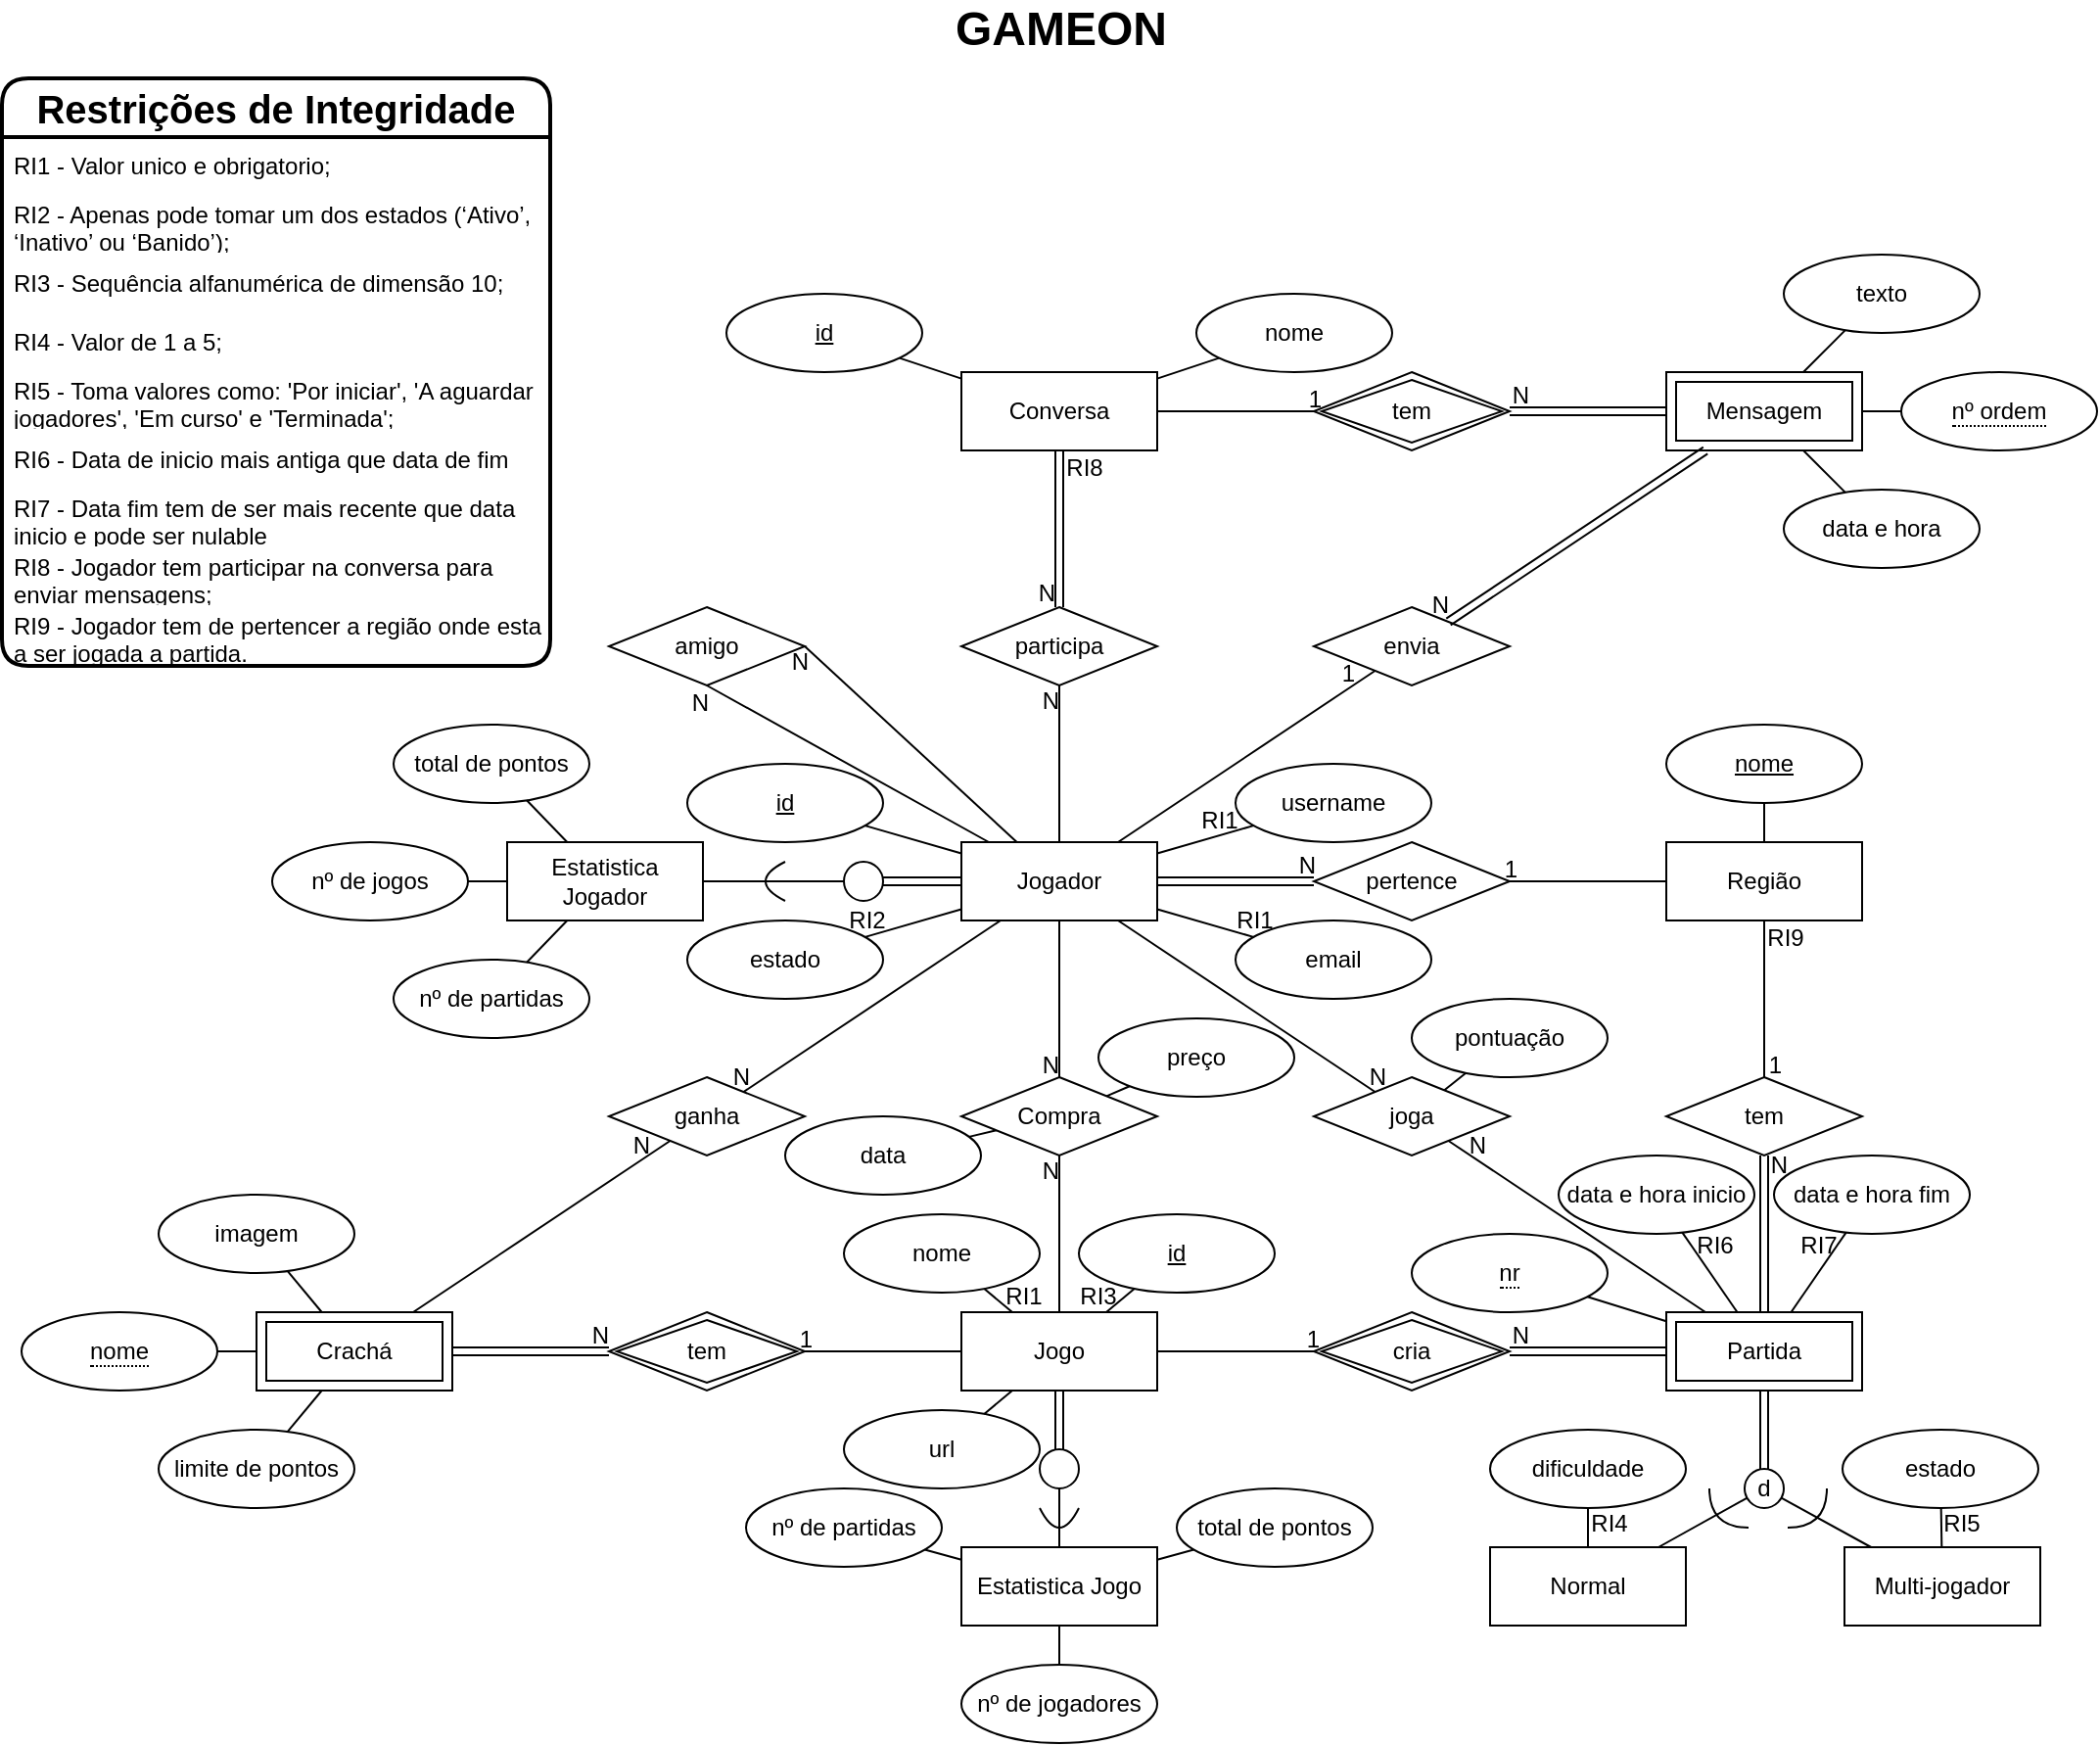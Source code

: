 <mxfile version="21.2.8" type="device" pages="11">
  <diagram id="r4N6WM2Fn1HmPfjUbaXE" name="Main">
    <mxGraphModel dx="1418" dy="820" grid="1" gridSize="10" guides="1" tooltips="1" connect="1" arrows="1" fold="1" page="1" pageScale="1" pageWidth="827" pageHeight="1169" math="0" shadow="0">
      <root>
        <mxCell id="0" />
        <mxCell id="1" parent="0" />
        <mxCell id="x5ue1-USUukTxhK-gVra-97" value="&lt;h1 style=&quot;border-color: var(--border-color); text-align: left;&quot;&gt;&lt;font style=&quot;font-size: 20px;&quot;&gt;Restrições de Integridade&lt;/font&gt;&lt;/h1&gt;" style="swimlane;fontStyle=0;childLayout=stackLayout;horizontal=1;startSize=30;horizontalStack=0;resizeParent=1;resizeParentMax=0;resizeLast=0;collapsible=1;marginBottom=0;whiteSpace=wrap;html=1;rounded=1;shadow=0;glass=0;labelBackgroundColor=none;labelBorderColor=none;sketch=0;strokeColor=default;strokeWidth=2;fontSize=12;fillColor=none;" parent="1" vertex="1">
          <mxGeometry x="330" y="90" width="280" height="300" as="geometry" />
        </mxCell>
        <mxCell id="x5ue1-USUukTxhK-gVra-98" value="RI1 - Valor unico e obrigatorio;" style="text;strokeColor=none;fillColor=none;align=left;verticalAlign=middle;spacingLeft=4;spacingRight=4;overflow=hidden;points=[[0,0.5],[1,0.5]];portConstraint=eastwest;rotatable=0;whiteSpace=wrap;html=1;fontSize=12;" parent="x5ue1-USUukTxhK-gVra-97" vertex="1">
          <mxGeometry y="30" width="280" height="30" as="geometry" />
        </mxCell>
        <mxCell id="x5ue1-USUukTxhK-gVra-99" value="RI2 - Apenas pode tomar um dos estados (‘Ativo’, ‘Inativo’ ou ‘Banido’);" style="text;strokeColor=none;fillColor=none;align=left;verticalAlign=middle;spacingLeft=4;spacingRight=4;overflow=hidden;points=[[0,0.5],[1,0.5]];portConstraint=eastwest;rotatable=0;whiteSpace=wrap;html=1;fontSize=12;" parent="x5ue1-USUukTxhK-gVra-97" vertex="1">
          <mxGeometry y="60" width="280" height="30" as="geometry" />
        </mxCell>
        <mxCell id="x5ue1-USUukTxhK-gVra-100" value="RI3 - Sequência alfanumérica de dimensão 10;" style="text;strokeColor=none;fillColor=none;align=left;verticalAlign=middle;spacingLeft=4;spacingRight=4;overflow=hidden;points=[[0,0.5],[1,0.5]];portConstraint=eastwest;rotatable=0;whiteSpace=wrap;html=1;fontSize=12;" parent="x5ue1-USUukTxhK-gVra-97" vertex="1">
          <mxGeometry y="90" width="280" height="30" as="geometry" />
        </mxCell>
        <mxCell id="x5ue1-USUukTxhK-gVra-102" value="RI4 - Valor de 1 a 5;" style="text;strokeColor=none;fillColor=none;align=left;verticalAlign=middle;spacingLeft=4;spacingRight=4;overflow=hidden;points=[[0,0.5],[1,0.5]];portConstraint=eastwest;rotatable=0;whiteSpace=wrap;html=1;fontSize=12;" parent="x5ue1-USUukTxhK-gVra-97" vertex="1">
          <mxGeometry y="120" width="280" height="30" as="geometry" />
        </mxCell>
        <mxCell id="x5ue1-USUukTxhK-gVra-103" value="RI5 - Toma valores como: &#39;Por iniciar&#39;, &#39;A aguardar jogadores&#39;, &#39;Em curso&#39; e &#39;Terminada&#39;;" style="text;strokeColor=none;fillColor=none;align=left;verticalAlign=middle;spacingLeft=4;spacingRight=4;overflow=hidden;points=[[0,0.5],[1,0.5]];portConstraint=eastwest;rotatable=0;whiteSpace=wrap;html=1;fontSize=12;" parent="x5ue1-USUukTxhK-gVra-97" vertex="1">
          <mxGeometry y="150" width="280" height="30" as="geometry" />
        </mxCell>
        <mxCell id="fMiPo_vhgkFM1takCK_s-24" value="RI6 - Data de inicio mais antiga que data de fim" style="text;strokeColor=none;fillColor=none;align=left;verticalAlign=middle;spacingLeft=4;spacingRight=4;overflow=hidden;points=[[0,0.5],[1,0.5]];portConstraint=eastwest;rotatable=0;whiteSpace=wrap;html=1;fontSize=12;" parent="x5ue1-USUukTxhK-gVra-97" vertex="1">
          <mxGeometry y="180" width="280" height="30" as="geometry" />
        </mxCell>
        <mxCell id="-FTo2ZmOES7vtvZ-UMPU-11" value="RI7 - Data fim tem de ser mais recente que data inicio e pode ser nulable" style="text;strokeColor=none;fillColor=none;align=left;verticalAlign=middle;spacingLeft=4;spacingRight=4;overflow=hidden;points=[[0,0.5],[1,0.5]];portConstraint=eastwest;rotatable=0;whiteSpace=wrap;html=1;fontSize=12;" parent="x5ue1-USUukTxhK-gVra-97" vertex="1">
          <mxGeometry y="210" width="280" height="30" as="geometry" />
        </mxCell>
        <mxCell id="-FTo2ZmOES7vtvZ-UMPU-13" value="RI8 - Jogador tem participar na conversa para enviar mensagens;" style="text;strokeColor=none;fillColor=none;align=left;verticalAlign=middle;spacingLeft=4;spacingRight=4;overflow=hidden;points=[[0,0.5],[1,0.5]];portConstraint=eastwest;rotatable=0;whiteSpace=wrap;html=1;fontSize=12;" parent="x5ue1-USUukTxhK-gVra-97" vertex="1">
          <mxGeometry y="240" width="280" height="30" as="geometry" />
        </mxCell>
        <mxCell id="-FTo2ZmOES7vtvZ-UMPU-15" value="RI9 - Jogador tem de pertencer a região onde esta a ser jogada a partida." style="text;strokeColor=none;fillColor=none;align=left;verticalAlign=middle;spacingLeft=4;spacingRight=4;overflow=hidden;points=[[0,0.5],[1,0.5]];portConstraint=eastwest;rotatable=0;whiteSpace=wrap;html=1;fontSize=12;" parent="x5ue1-USUukTxhK-gVra-97" vertex="1">
          <mxGeometry y="270" width="280" height="30" as="geometry" />
        </mxCell>
        <mxCell id="fMiPo_vhgkFM1takCK_s-28" value="GAMEON" style="text;html=1;strokeColor=none;fillColor=none;align=center;verticalAlign=middle;whiteSpace=wrap;rounded=0;fontSize=24;fontStyle=1" parent="1" vertex="1">
          <mxGeometry x="800" y="50" width="142" height="30" as="geometry" />
        </mxCell>
        <mxCell id="TSQyC6EDO2tQnNg3gJ8L-160" value="" style="group" vertex="1" connectable="0" parent="1">
          <mxGeometry x="340" y="180" width="1060" height="760" as="geometry" />
        </mxCell>
        <mxCell id="EVpgy7JC-A-P0IdanT1q-1" value="Jogador" style="whiteSpace=wrap;html=1;align=center;" parent="TSQyC6EDO2tQnNg3gJ8L-160" vertex="1">
          <mxGeometry x="480" y="300" width="100" height="40" as="geometry" />
        </mxCell>
        <mxCell id="EVpgy7JC-A-P0IdanT1q-3" value="email" style="ellipse;whiteSpace=wrap;html=1;align=center;" parent="TSQyC6EDO2tQnNg3gJ8L-160" vertex="1">
          <mxGeometry x="620" y="340" width="100" height="40" as="geometry" />
        </mxCell>
        <mxCell id="EVpgy7JC-A-P0IdanT1q-4" value="username" style="ellipse;whiteSpace=wrap;html=1;align=center;" parent="TSQyC6EDO2tQnNg3gJ8L-160" vertex="1">
          <mxGeometry x="620" y="260" width="100" height="40" as="geometry" />
        </mxCell>
        <mxCell id="EVpgy7JC-A-P0IdanT1q-5" value="estado" style="ellipse;whiteSpace=wrap;html=1;align=center;" parent="TSQyC6EDO2tQnNg3gJ8L-160" vertex="1">
          <mxGeometry x="340" y="340" width="100" height="40" as="geometry" />
        </mxCell>
        <mxCell id="EVpgy7JC-A-P0IdanT1q-6" value="" style="endArrow=none;html=1;rounded=0;" parent="TSQyC6EDO2tQnNg3gJ8L-160" source="EVpgy7JC-A-P0IdanT1q-5" target="EVpgy7JC-A-P0IdanT1q-1" edge="1">
          <mxGeometry relative="1" as="geometry">
            <mxPoint x="442" y="370" as="sourcePoint" />
            <mxPoint x="602" y="370" as="targetPoint" />
          </mxGeometry>
        </mxCell>
        <mxCell id="EVpgy7JC-A-P0IdanT1q-7" value="" style="endArrow=none;html=1;rounded=0;" parent="TSQyC6EDO2tQnNg3gJ8L-160" source="EVpgy7JC-A-P0IdanT1q-4" target="EVpgy7JC-A-P0IdanT1q-1" edge="1">
          <mxGeometry relative="1" as="geometry">
            <mxPoint x="452" y="302" as="sourcePoint" />
            <mxPoint x="492" y="314.615" as="targetPoint" />
          </mxGeometry>
        </mxCell>
        <mxCell id="EVpgy7JC-A-P0IdanT1q-8" value="" style="endArrow=none;html=1;rounded=0;" parent="TSQyC6EDO2tQnNg3gJ8L-160" source="EVpgy7JC-A-P0IdanT1q-3" target="EVpgy7JC-A-P0IdanT1q-1" edge="1">
          <mxGeometry relative="1" as="geometry">
            <mxPoint x="466.367" y="229.157" as="sourcePoint" />
            <mxPoint x="527" y="310" as="targetPoint" />
          </mxGeometry>
        </mxCell>
        <mxCell id="EVpgy7JC-A-P0IdanT1q-9" value="" style="endArrow=none;html=1;rounded=0;" parent="TSQyC6EDO2tQnNg3gJ8L-160" source="RCELrcR1WeAnaPm2iReT-4" target="EVpgy7JC-A-P0IdanT1q-1" edge="1">
          <mxGeometry relative="1" as="geometry">
            <mxPoint x="622" y="292" as="sourcePoint" />
            <mxPoint x="557" y="310" as="targetPoint" />
          </mxGeometry>
        </mxCell>
        <mxCell id="HkgOzTcoVSb7puQgzpNh-1" value="Jogo" style="whiteSpace=wrap;html=1;align=center;" parent="TSQyC6EDO2tQnNg3gJ8L-160" vertex="1">
          <mxGeometry x="480" y="540" width="100" height="40" as="geometry" />
        </mxCell>
        <mxCell id="HkgOzTcoVSb7puQgzpNh-3" value="nome" style="ellipse;whiteSpace=wrap;html=1;align=center;" parent="TSQyC6EDO2tQnNg3gJ8L-160" vertex="1">
          <mxGeometry x="420" y="490" width="100" height="40" as="geometry" />
        </mxCell>
        <mxCell id="HkgOzTcoVSb7puQgzpNh-4" value="url" style="ellipse;whiteSpace=wrap;html=1;align=center;" parent="TSQyC6EDO2tQnNg3gJ8L-160" vertex="1">
          <mxGeometry x="420" y="590" width="100" height="40" as="geometry" />
        </mxCell>
        <mxCell id="HkgOzTcoVSb7puQgzpNh-5" value="" style="endArrow=none;html=1;rounded=0;" parent="TSQyC6EDO2tQnNg3gJ8L-160" source="HkgOzTcoVSb7puQgzpNh-3" target="HkgOzTcoVSb7puQgzpNh-1" edge="1">
          <mxGeometry relative="1" as="geometry">
            <mxPoint x="462" y="610" as="sourcePoint" />
            <mxPoint x="622" y="610" as="targetPoint" />
          </mxGeometry>
        </mxCell>
        <mxCell id="HkgOzTcoVSb7puQgzpNh-6" value="" style="endArrow=none;html=1;rounded=0;" parent="TSQyC6EDO2tQnNg3gJ8L-160" source="HkgOzTcoVSb7puQgzpNh-4" target="HkgOzTcoVSb7puQgzpNh-1" edge="1">
          <mxGeometry relative="1" as="geometry">
            <mxPoint x="464.361" y="507.889" as="sourcePoint" />
            <mxPoint x="517" y="550" as="targetPoint" />
          </mxGeometry>
        </mxCell>
        <mxCell id="HkgOzTcoVSb7puQgzpNh-7" value="" style="endArrow=none;html=1;rounded=0;" parent="TSQyC6EDO2tQnNg3gJ8L-160" source="x5ue1-USUukTxhK-gVra-54" target="HkgOzTcoVSb7puQgzpNh-1" edge="1">
          <mxGeometry relative="1" as="geometry">
            <mxPoint x="603.647" y="586.705" as="sourcePoint" />
            <mxPoint x="542" y="550" as="targetPoint" />
          </mxGeometry>
        </mxCell>
        <mxCell id="P-wiDtQUzyigF7IkcfZe-2" value="Região" style="whiteSpace=wrap;html=1;align=center;" parent="TSQyC6EDO2tQnNg3gJ8L-160" vertex="1">
          <mxGeometry x="840" y="300" width="100" height="40" as="geometry" />
        </mxCell>
        <mxCell id="P-wiDtQUzyigF7IkcfZe-3" value="" style="endArrow=none;html=1;rounded=0;" parent="TSQyC6EDO2tQnNg3gJ8L-160" source="P-wiDtQUzyigF7IkcfZe-2" target="x5ue1-USUukTxhK-gVra-53" edge="1">
          <mxGeometry relative="1" as="geometry">
            <mxPoint x="802" y="410" as="sourcePoint" />
            <mxPoint x="892" y="280" as="targetPoint" />
          </mxGeometry>
        </mxCell>
        <mxCell id="UbwEUmJ8MeC6uGTi1i66-3" value="data e hora inicio" style="ellipse;whiteSpace=wrap;html=1;align=center;" parent="TSQyC6EDO2tQnNg3gJ8L-160" vertex="1">
          <mxGeometry x="785" y="460" width="100" height="40" as="geometry" />
        </mxCell>
        <mxCell id="UbwEUmJ8MeC6uGTi1i66-4" value="data e hora fim" style="ellipse;whiteSpace=wrap;html=1;align=center;" parent="TSQyC6EDO2tQnNg3gJ8L-160" vertex="1">
          <mxGeometry x="895" y="460" width="100" height="40" as="geometry" />
        </mxCell>
        <mxCell id="UbwEUmJ8MeC6uGTi1i66-5" value="Normal" style="whiteSpace=wrap;html=1;align=center;" parent="TSQyC6EDO2tQnNg3gJ8L-160" vertex="1">
          <mxGeometry x="750" y="660" width="100" height="40" as="geometry" />
        </mxCell>
        <mxCell id="UbwEUmJ8MeC6uGTi1i66-6" value="Multi-jogador" style="whiteSpace=wrap;html=1;align=center;" parent="TSQyC6EDO2tQnNg3gJ8L-160" vertex="1">
          <mxGeometry x="931" y="660" width="100" height="40" as="geometry" />
        </mxCell>
        <mxCell id="UbwEUmJ8MeC6uGTi1i66-7" value="d" style="ellipse;whiteSpace=wrap;html=1;aspect=fixed;" parent="TSQyC6EDO2tQnNg3gJ8L-160" vertex="1">
          <mxGeometry x="880" y="620" width="20" height="20" as="geometry" />
        </mxCell>
        <mxCell id="UbwEUmJ8MeC6uGTi1i66-9" value="" style="endArrow=none;html=1;rounded=0;" parent="TSQyC6EDO2tQnNg3gJ8L-160" source="UbwEUmJ8MeC6uGTi1i66-7" target="UbwEUmJ8MeC6uGTi1i66-5" edge="1">
          <mxGeometry relative="1" as="geometry">
            <mxPoint x="822" y="580" as="sourcePoint" />
            <mxPoint x="982" y="580" as="targetPoint" />
          </mxGeometry>
        </mxCell>
        <mxCell id="UbwEUmJ8MeC6uGTi1i66-10" value="" style="endArrow=none;html=1;rounded=0;" parent="TSQyC6EDO2tQnNg3gJ8L-160" source="UbwEUmJ8MeC6uGTi1i66-7" target="UbwEUmJ8MeC6uGTi1i66-6" edge="1">
          <mxGeometry relative="1" as="geometry">
            <mxPoint x="892" y="680" as="sourcePoint" />
            <mxPoint x="982" y="580" as="targetPoint" />
          </mxGeometry>
        </mxCell>
        <mxCell id="UbwEUmJ8MeC6uGTi1i66-11" value="" style="endArrow=none;html=1;strokeColor=default;curved=1;" parent="TSQyC6EDO2tQnNg3gJ8L-160" edge="1">
          <mxGeometry width="50" height="50" relative="1" as="geometry">
            <mxPoint x="862" y="630" as="sourcePoint" />
            <mxPoint x="882" y="650" as="targetPoint" />
            <Array as="points">
              <mxPoint x="862" y="650" />
            </Array>
          </mxGeometry>
        </mxCell>
        <mxCell id="UbwEUmJ8MeC6uGTi1i66-12" value="" style="endArrow=none;html=1;strokeColor=default;curved=1;" parent="TSQyC6EDO2tQnNg3gJ8L-160" edge="1">
          <mxGeometry width="50" height="50" relative="1" as="geometry">
            <mxPoint x="902" y="650" as="sourcePoint" />
            <mxPoint x="922" y="630" as="targetPoint" />
            <Array as="points">
              <mxPoint x="922" y="650" />
            </Array>
          </mxGeometry>
        </mxCell>
        <mxCell id="UbwEUmJ8MeC6uGTi1i66-14" value="" style="endArrow=none;html=1;rounded=0;strokeColor=default;curved=1;" parent="TSQyC6EDO2tQnNg3gJ8L-160" source="UbwEUmJ8MeC6uGTi1i66-3" target="trzRsF6Hypt6Ju9wxE8B-2" edge="1">
          <mxGeometry relative="1" as="geometry">
            <mxPoint x="772" y="520" as="sourcePoint" />
            <mxPoint x="892" y="540" as="targetPoint" />
          </mxGeometry>
        </mxCell>
        <mxCell id="UbwEUmJ8MeC6uGTi1i66-15" value="" style="endArrow=none;html=1;rounded=0;strokeColor=default;curved=1;" parent="TSQyC6EDO2tQnNg3gJ8L-160" source="UbwEUmJ8MeC6uGTi1i66-4" target="trzRsF6Hypt6Ju9wxE8B-2" edge="1">
          <mxGeometry relative="1" as="geometry">
            <mxPoint x="772" y="520" as="sourcePoint" />
            <mxPoint x="942" y="544.496" as="targetPoint" />
          </mxGeometry>
        </mxCell>
        <mxCell id="UbwEUmJ8MeC6uGTi1i66-16" value="dificuldade" style="ellipse;whiteSpace=wrap;html=1;align=center;" parent="TSQyC6EDO2tQnNg3gJ8L-160" vertex="1">
          <mxGeometry x="750" y="600" width="100" height="40" as="geometry" />
        </mxCell>
        <mxCell id="UbwEUmJ8MeC6uGTi1i66-18" value="" style="endArrow=none;html=1;rounded=0;strokeColor=default;curved=1;" parent="TSQyC6EDO2tQnNg3gJ8L-160" source="UbwEUmJ8MeC6uGTi1i66-16" target="UbwEUmJ8MeC6uGTi1i66-5" edge="1">
          <mxGeometry relative="1" as="geometry">
            <mxPoint x="822" y="520" as="sourcePoint" />
            <mxPoint x="982" y="520" as="targetPoint" />
          </mxGeometry>
        </mxCell>
        <mxCell id="UbwEUmJ8MeC6uGTi1i66-20" value="estado" style="ellipse;whiteSpace=wrap;html=1;align=center;" parent="TSQyC6EDO2tQnNg3gJ8L-160" vertex="1">
          <mxGeometry x="930" y="600" width="100" height="40" as="geometry" />
        </mxCell>
        <mxCell id="UbwEUmJ8MeC6uGTi1i66-21" value="" style="endArrow=none;html=1;rounded=0;strokeColor=default;curved=1;" parent="TSQyC6EDO2tQnNg3gJ8L-160" source="UbwEUmJ8MeC6uGTi1i66-6" target="UbwEUmJ8MeC6uGTi1i66-20" edge="1">
          <mxGeometry relative="1" as="geometry">
            <mxPoint x="823" y="520" as="sourcePoint" />
            <mxPoint x="983" y="520" as="targetPoint" />
          </mxGeometry>
        </mxCell>
        <mxCell id="9agk8R4hnZATkLIAJcOm-3" value="imagem" style="ellipse;whiteSpace=wrap;html=1;align=center;" parent="TSQyC6EDO2tQnNg3gJ8L-160" vertex="1">
          <mxGeometry x="70" y="480" width="100" height="40" as="geometry" />
        </mxCell>
        <mxCell id="9agk8R4hnZATkLIAJcOm-4" value="limite de pontos" style="ellipse;whiteSpace=wrap;html=1;align=center;" parent="TSQyC6EDO2tQnNg3gJ8L-160" vertex="1">
          <mxGeometry x="70" y="600" width="100" height="40" as="geometry" />
        </mxCell>
        <mxCell id="9agk8R4hnZATkLIAJcOm-5" value="" style="endArrow=none;html=1;rounded=0;" parent="TSQyC6EDO2tQnNg3gJ8L-160" source="HOLfHflGRrl3vzX2yUA3-2" target="9agk8R4hnZATkLIAJcOm-3" edge="1">
          <mxGeometry relative="1" as="geometry">
            <mxPoint x="131" y="580" as="sourcePoint" />
            <mxPoint x="251" y="570" as="targetPoint" />
          </mxGeometry>
        </mxCell>
        <mxCell id="9agk8R4hnZATkLIAJcOm-6" value="" style="endArrow=none;html=1;rounded=0;" parent="TSQyC6EDO2tQnNg3gJ8L-160" source="HOLfHflGRrl3vzX2yUA3-2" target="9agk8R4hnZATkLIAJcOm-4" edge="1">
          <mxGeometry relative="1" as="geometry">
            <mxPoint x="181" y="576.667" as="sourcePoint" />
            <mxPoint x="273.751" y="506.769" as="targetPoint" />
          </mxGeometry>
        </mxCell>
        <mxCell id="TRDwXnpAw4L4ZpJ-BE3i-1" value="Conversa" style="whiteSpace=wrap;html=1;align=center;" parent="TSQyC6EDO2tQnNg3gJ8L-160" vertex="1">
          <mxGeometry x="480" y="60" width="100" height="40" as="geometry" />
        </mxCell>
        <mxCell id="TRDwXnpAw4L4ZpJ-BE3i-3" value="nome" style="ellipse;whiteSpace=wrap;html=1;align=center;" parent="TSQyC6EDO2tQnNg3gJ8L-160" vertex="1">
          <mxGeometry x="600" y="20" width="100" height="40" as="geometry" />
        </mxCell>
        <mxCell id="TRDwXnpAw4L4ZpJ-BE3i-4" value="" style="endArrow=none;html=1;rounded=0;" parent="TSQyC6EDO2tQnNg3gJ8L-160" source="TRDwXnpAw4L4ZpJ-BE3i-1" target="TRDwXnpAw4L4ZpJ-BE3i-3" edge="1">
          <mxGeometry relative="1" as="geometry">
            <mxPoint x="832" y="90" as="sourcePoint" />
            <mxPoint x="992" y="90" as="targetPoint" />
          </mxGeometry>
        </mxCell>
        <mxCell id="TRDwXnpAw4L4ZpJ-BE3i-5" value="" style="endArrow=none;html=1;rounded=0;" parent="TSQyC6EDO2tQnNg3gJ8L-160" source="TRDwXnpAw4L4ZpJ-BE3i-1" target="x5ue1-USUukTxhK-gVra-49" edge="1">
          <mxGeometry relative="1" as="geometry">
            <mxPoint x="937" y="70" as="sourcePoint" />
            <mxPoint x="449.411" y="52.804" as="targetPoint" />
          </mxGeometry>
        </mxCell>
        <mxCell id="g7Ha_88vBRgTkpqne4E6-3" value="data e hora" style="ellipse;whiteSpace=wrap;html=1;align=center;" parent="TSQyC6EDO2tQnNg3gJ8L-160" vertex="1">
          <mxGeometry x="900" y="120" width="100" height="40" as="geometry" />
        </mxCell>
        <mxCell id="g7Ha_88vBRgTkpqne4E6-4" value="texto" style="ellipse;whiteSpace=wrap;html=1;align=center;" parent="TSQyC6EDO2tQnNg3gJ8L-160" vertex="1">
          <mxGeometry x="900" width="100" height="40" as="geometry" />
        </mxCell>
        <mxCell id="g7Ha_88vBRgTkpqne4E6-5" value="" style="endArrow=none;html=1;rounded=0;" parent="TSQyC6EDO2tQnNg3gJ8L-160" source="x5ue1-USUukTxhK-gVra-50" target="g7Ha_88vBRgTkpqne4E6-3" edge="1">
          <mxGeometry relative="1" as="geometry">
            <mxPoint x="942" y="63.333" as="sourcePoint" />
            <mxPoint x="972" y="90" as="targetPoint" />
          </mxGeometry>
        </mxCell>
        <mxCell id="g7Ha_88vBRgTkpqne4E6-6" value="" style="endArrow=none;html=1;rounded=0;" parent="TSQyC6EDO2tQnNg3gJ8L-160" source="x5ue1-USUukTxhK-gVra-50" target="g7Ha_88vBRgTkpqne4E6-4" edge="1">
          <mxGeometry relative="1" as="geometry">
            <mxPoint x="892" y="60" as="sourcePoint" />
            <mxPoint x="972" y="90" as="targetPoint" />
          </mxGeometry>
        </mxCell>
        <mxCell id="dQ8hNP3o1-MEiGJHhSus-2" value="nº de partidas" style="ellipse;whiteSpace=wrap;html=1;align=center;" parent="TSQyC6EDO2tQnNg3gJ8L-160" vertex="1">
          <mxGeometry x="370" y="630" width="100" height="40" as="geometry" />
        </mxCell>
        <mxCell id="dQ8hNP3o1-MEiGJHhSus-3" value="nº de jogadores" style="ellipse;whiteSpace=wrap;html=1;align=center;" parent="TSQyC6EDO2tQnNg3gJ8L-160" vertex="1">
          <mxGeometry x="480" y="720" width="100" height="40" as="geometry" />
        </mxCell>
        <mxCell id="dQ8hNP3o1-MEiGJHhSus-4" value="total de pontos" style="ellipse;whiteSpace=wrap;html=1;align=center;" parent="TSQyC6EDO2tQnNg3gJ8L-160" vertex="1">
          <mxGeometry x="590" y="630" width="100" height="40" as="geometry" />
        </mxCell>
        <mxCell id="dQ8hNP3o1-MEiGJHhSus-5" value="" style="endArrow=none;html=1;rounded=0;" parent="TSQyC6EDO2tQnNg3gJ8L-160" source="x5ue1-USUukTxhK-gVra-16" target="dQ8hNP3o1-MEiGJHhSus-4" edge="1">
          <mxGeometry relative="1" as="geometry">
            <mxPoint x="581" y="743.333" as="sourcePoint" />
            <mxPoint x="611" y="770" as="targetPoint" />
          </mxGeometry>
        </mxCell>
        <mxCell id="dQ8hNP3o1-MEiGJHhSus-6" value="" style="endArrow=none;html=1;rounded=0;" parent="TSQyC6EDO2tQnNg3gJ8L-160" source="x5ue1-USUukTxhK-gVra-16" target="dQ8hNP3o1-MEiGJHhSus-3" edge="1">
          <mxGeometry relative="1" as="geometry">
            <mxPoint x="531" y="740" as="sourcePoint" />
            <mxPoint x="618.639" y="707.889" as="targetPoint" />
          </mxGeometry>
        </mxCell>
        <mxCell id="dQ8hNP3o1-MEiGJHhSus-7" value="" style="endArrow=none;html=1;rounded=0;" parent="TSQyC6EDO2tQnNg3gJ8L-160" source="x5ue1-USUukTxhK-gVra-16" target="dQ8hNP3o1-MEiGJHhSus-2" edge="1">
          <mxGeometry relative="1" as="geometry">
            <mxPoint x="481" y="743.333" as="sourcePoint" />
            <mxPoint x="541" y="670" as="targetPoint" />
          </mxGeometry>
        </mxCell>
        <mxCell id="X_vjhG_xMxth_fBcfzLS-2" value="nº de partidas" style="ellipse;whiteSpace=wrap;html=1;align=center;" parent="TSQyC6EDO2tQnNg3gJ8L-160" vertex="1">
          <mxGeometry x="190" y="360" width="100" height="40" as="geometry" />
        </mxCell>
        <mxCell id="X_vjhG_xMxth_fBcfzLS-3" value="total de pontos" style="ellipse;whiteSpace=wrap;html=1;align=center;" parent="TSQyC6EDO2tQnNg3gJ8L-160" vertex="1">
          <mxGeometry x="190" y="240" width="100" height="40" as="geometry" />
        </mxCell>
        <mxCell id="X_vjhG_xMxth_fBcfzLS-4" value="nº de jogos" style="ellipse;whiteSpace=wrap;html=1;align=center;" parent="TSQyC6EDO2tQnNg3gJ8L-160" vertex="1">
          <mxGeometry x="128" y="300" width="100" height="40" as="geometry" />
        </mxCell>
        <mxCell id="X_vjhG_xMxth_fBcfzLS-5" value="" style="endArrow=none;html=1;rounded=0;" parent="TSQyC6EDO2tQnNg3gJ8L-160" source="x5ue1-USUukTxhK-gVra-14" target="X_vjhG_xMxth_fBcfzLS-4" edge="1">
          <mxGeometry relative="1" as="geometry">
            <mxPoint x="236" y="300" as="sourcePoint" />
            <mxPoint x="301" y="320" as="targetPoint" />
          </mxGeometry>
        </mxCell>
        <mxCell id="X_vjhG_xMxth_fBcfzLS-6" value="" style="endArrow=none;html=1;rounded=0;" parent="TSQyC6EDO2tQnNg3gJ8L-160" source="x5ue1-USUukTxhK-gVra-14" target="X_vjhG_xMxth_fBcfzLS-3" edge="1">
          <mxGeometry relative="1" as="geometry">
            <mxPoint x="211" y="300" as="sourcePoint" />
            <mxPoint x="298.639" y="267.889" as="targetPoint" />
          </mxGeometry>
        </mxCell>
        <mxCell id="X_vjhG_xMxth_fBcfzLS-7" value="" style="endArrow=none;html=1;rounded=0;" parent="TSQyC6EDO2tQnNg3gJ8L-160" source="x5ue1-USUukTxhK-gVra-14" target="X_vjhG_xMxth_fBcfzLS-2" edge="1">
          <mxGeometry relative="1" as="geometry">
            <mxPoint x="186" y="300" as="sourcePoint" />
            <mxPoint x="221" y="230" as="targetPoint" />
          </mxGeometry>
        </mxCell>
        <mxCell id="RCELrcR1WeAnaPm2iReT-1" value="pertence" style="shape=rhombus;perimeter=rhombusPerimeter;whiteSpace=wrap;html=1;align=center;" parent="TSQyC6EDO2tQnNg3gJ8L-160" vertex="1">
          <mxGeometry x="660" y="300" width="100" height="40" as="geometry" />
        </mxCell>
        <mxCell id="RCELrcR1WeAnaPm2iReT-4" value="id" style="ellipse;whiteSpace=wrap;html=1;align=center;fontStyle=4;" parent="TSQyC6EDO2tQnNg3gJ8L-160" vertex="1">
          <mxGeometry x="340" y="260" width="100" height="40" as="geometry" />
        </mxCell>
        <mxCell id="x5ue1-USUukTxhK-gVra-2" value="data" style="ellipse;whiteSpace=wrap;html=1;align=center;" parent="TSQyC6EDO2tQnNg3gJ8L-160" vertex="1">
          <mxGeometry x="390" y="440" width="100" height="40" as="geometry" />
        </mxCell>
        <mxCell id="x5ue1-USUukTxhK-gVra-3" value="preço" style="ellipse;whiteSpace=wrap;html=1;align=center;" parent="TSQyC6EDO2tQnNg3gJ8L-160" vertex="1">
          <mxGeometry x="550" y="390" width="100" height="40" as="geometry" />
        </mxCell>
        <mxCell id="x5ue1-USUukTxhK-gVra-4" value="" style="endArrow=none;html=1;rounded=0;" parent="TSQyC6EDO2tQnNg3gJ8L-160" source="x5ue1-USUukTxhK-gVra-3" target="ZkYPSPQDovlDPP3hQPZ4-39" edge="1">
          <mxGeometry relative="1" as="geometry">
            <mxPoint x="467" y="450" as="sourcePoint" />
            <mxPoint x="581" y="460" as="targetPoint" />
          </mxGeometry>
        </mxCell>
        <mxCell id="x5ue1-USUukTxhK-gVra-5" value="" style="endArrow=none;html=1;rounded=0;" parent="TSQyC6EDO2tQnNg3gJ8L-160" source="x5ue1-USUukTxhK-gVra-2" target="ZkYPSPQDovlDPP3hQPZ4-39" edge="1">
          <mxGeometry relative="1" as="geometry">
            <mxPoint x="467" y="450" as="sourcePoint" />
            <mxPoint x="481.5" y="460" as="targetPoint" />
          </mxGeometry>
        </mxCell>
        <mxCell id="x5ue1-USUukTxhK-gVra-14" value="&lt;span style=&quot;font-family: Helvetica; font-size: 12px; font-style: normal; font-variant-ligatures: normal; font-variant-caps: normal; font-weight: 400; letter-spacing: normal; orphans: 2; text-align: center; text-indent: 0px; text-transform: none; widows: 2; word-spacing: 0px; -webkit-text-stroke-width: 0px; text-decoration-thickness: initial; text-decoration-style: initial; text-decoration-color: initial; float: none; display: inline !important;&quot;&gt;Estatistica Jogador&lt;/span&gt;" style="shape=ext;margin=3;double=0;whiteSpace=wrap;html=1;align=center;labelBackgroundColor=none;fontColor=default;" parent="TSQyC6EDO2tQnNg3gJ8L-160" vertex="1">
          <mxGeometry x="248" y="300" width="100" height="40" as="geometry" />
        </mxCell>
        <mxCell id="x5ue1-USUukTxhK-gVra-16" value="&lt;span style=&quot;font-family: Helvetica; font-size: 12px; font-style: normal; font-variant-ligatures: normal; font-variant-caps: normal; font-weight: 400; letter-spacing: normal; orphans: 2; text-align: center; text-indent: 0px; text-transform: none; widows: 2; word-spacing: 0px; -webkit-text-stroke-width: 0px; text-decoration-thickness: initial; text-decoration-style: initial; text-decoration-color: initial; float: none; display: inline !important;&quot;&gt;Estatistica Jogo&lt;/span&gt;" style="shape=ext;margin=3;double=0;whiteSpace=wrap;html=1;align=center;fontColor=default;labelBackgroundColor=none;" parent="TSQyC6EDO2tQnNg3gJ8L-160" vertex="1">
          <mxGeometry x="480" y="660" width="100" height="40" as="geometry" />
        </mxCell>
        <mxCell id="x5ue1-USUukTxhK-gVra-22" value="cria" style="shape=rhombus;perimeter=rhombusPerimeter;whiteSpace=wrap;html=1;align=center;double=1;" parent="TSQyC6EDO2tQnNg3gJ8L-160" vertex="1">
          <mxGeometry x="660" y="540" width="100" height="40" as="geometry" />
        </mxCell>
        <mxCell id="x5ue1-USUukTxhK-gVra-26" value="amigo" style="shape=rhombus;perimeter=rhombusPerimeter;whiteSpace=wrap;html=1;align=center;" parent="TSQyC6EDO2tQnNg3gJ8L-160" vertex="1">
          <mxGeometry x="300" y="180" width="100" height="40" as="geometry" />
        </mxCell>
        <mxCell id="x5ue1-USUukTxhK-gVra-29" value="joga" style="shape=rhombus;perimeter=rhombusPerimeter;whiteSpace=wrap;html=1;align=center;" parent="TSQyC6EDO2tQnNg3gJ8L-160" vertex="1">
          <mxGeometry x="660" y="420" width="100" height="40" as="geometry" />
        </mxCell>
        <mxCell id="x5ue1-USUukTxhK-gVra-34" value="participa" style="shape=rhombus;perimeter=rhombusPerimeter;whiteSpace=wrap;html=1;align=center;" parent="TSQyC6EDO2tQnNg3gJ8L-160" vertex="1">
          <mxGeometry x="480" y="180" width="100" height="40" as="geometry" />
        </mxCell>
        <mxCell id="x5ue1-USUukTxhK-gVra-40" style="edgeStyle=orthogonalEdgeStyle;rounded=0;orthogonalLoop=1;jettySize=auto;html=1;exitX=0.5;exitY=1;exitDx=0;exitDy=0;" parent="TSQyC6EDO2tQnNg3gJ8L-160" source="dQ8hNP3o1-MEiGJHhSus-4" target="dQ8hNP3o1-MEiGJHhSus-4" edge="1">
          <mxGeometry relative="1" as="geometry" />
        </mxCell>
        <mxCell id="x5ue1-USUukTxhK-gVra-42" value="ganha" style="shape=rhombus;perimeter=rhombusPerimeter;whiteSpace=wrap;html=1;align=center;" parent="TSQyC6EDO2tQnNg3gJ8L-160" vertex="1">
          <mxGeometry x="300" y="420" width="100" height="40" as="geometry" />
        </mxCell>
        <mxCell id="x5ue1-USUukTxhK-gVra-43" value="tem" style="shape=rhombus;perimeter=rhombusPerimeter;whiteSpace=wrap;html=1;align=center;double=1;" parent="TSQyC6EDO2tQnNg3gJ8L-160" vertex="1">
          <mxGeometry x="300" y="540" width="100" height="40" as="geometry" />
        </mxCell>
        <mxCell id="x5ue1-USUukTxhK-gVra-49" value="id" style="ellipse;whiteSpace=wrap;html=1;align=center;fontStyle=4;" parent="TSQyC6EDO2tQnNg3gJ8L-160" vertex="1">
          <mxGeometry x="360" y="20" width="100" height="40" as="geometry" />
        </mxCell>
        <mxCell id="x5ue1-USUukTxhK-gVra-50" value="Mensagem" style="shape=ext;margin=3;double=1;whiteSpace=wrap;html=1;align=center;" parent="TSQyC6EDO2tQnNg3gJ8L-160" vertex="1">
          <mxGeometry x="840" y="60" width="100" height="40" as="geometry" />
        </mxCell>
        <mxCell id="x5ue1-USUukTxhK-gVra-52" value="tem" style="shape=rhombus;double=1;perimeter=rhombusPerimeter;whiteSpace=wrap;html=1;align=center;" parent="TSQyC6EDO2tQnNg3gJ8L-160" vertex="1">
          <mxGeometry x="660" y="60" width="100" height="40" as="geometry" />
        </mxCell>
        <mxCell id="x5ue1-USUukTxhK-gVra-53" value="nome" style="ellipse;whiteSpace=wrap;html=1;align=center;fontStyle=4;" parent="TSQyC6EDO2tQnNg3gJ8L-160" vertex="1">
          <mxGeometry x="840" y="240" width="100" height="40" as="geometry" />
        </mxCell>
        <mxCell id="x5ue1-USUukTxhK-gVra-54" value="id" style="ellipse;whiteSpace=wrap;html=1;align=center;fontStyle=4;" parent="TSQyC6EDO2tQnNg3gJ8L-160" vertex="1">
          <mxGeometry x="540" y="490" width="100" height="40" as="geometry" />
        </mxCell>
        <mxCell id="x5ue1-USUukTxhK-gVra-55" value="&lt;span style=&quot;border-bottom: 1px dotted&quot;&gt;nº ordem&lt;/span&gt;" style="ellipse;whiteSpace=wrap;html=1;align=center;" parent="TSQyC6EDO2tQnNg3gJ8L-160" vertex="1">
          <mxGeometry x="960" y="60" width="100" height="40" as="geometry" />
        </mxCell>
        <mxCell id="x5ue1-USUukTxhK-gVra-79" value="RI1" style="text;html=1;strokeColor=none;fillColor=none;align=center;verticalAlign=middle;whiteSpace=wrap;rounded=0;" parent="TSQyC6EDO2tQnNg3gJ8L-160" vertex="1">
          <mxGeometry x="600" y="325" width="60" height="30" as="geometry" />
        </mxCell>
        <mxCell id="x5ue1-USUukTxhK-gVra-80" value="RI1" style="text;html=1;strokeColor=none;fillColor=none;align=center;verticalAlign=middle;whiteSpace=wrap;rounded=0;" parent="TSQyC6EDO2tQnNg3gJ8L-160" vertex="1">
          <mxGeometry x="582" y="274" width="60" height="30" as="geometry" />
        </mxCell>
        <mxCell id="x5ue1-USUukTxhK-gVra-81" value="RI1" style="text;html=1;strokeColor=none;fillColor=none;align=center;verticalAlign=middle;whiteSpace=wrap;rounded=0;" parent="TSQyC6EDO2tQnNg3gJ8L-160" vertex="1">
          <mxGeometry x="482" y="517" width="60" height="30" as="geometry" />
        </mxCell>
        <mxCell id="x5ue1-USUukTxhK-gVra-84" value="RI3" style="text;html=1;strokeColor=none;fillColor=none;align=center;verticalAlign=middle;whiteSpace=wrap;rounded=0;fontSize=12;" parent="TSQyC6EDO2tQnNg3gJ8L-160" vertex="1">
          <mxGeometry x="520" y="517" width="60" height="30" as="geometry" />
        </mxCell>
        <mxCell id="x5ue1-USUukTxhK-gVra-86" value="RI4" style="text;html=1;strokeColor=none;fillColor=none;align=center;verticalAlign=middle;whiteSpace=wrap;rounded=0;fontSize=12;" parent="TSQyC6EDO2tQnNg3gJ8L-160" vertex="1">
          <mxGeometry x="781" y="633" width="60" height="30" as="geometry" />
        </mxCell>
        <mxCell id="x5ue1-USUukTxhK-gVra-87" value="RI5" style="text;html=1;strokeColor=none;fillColor=none;align=center;verticalAlign=middle;whiteSpace=wrap;rounded=0;fontSize=12;" parent="TSQyC6EDO2tQnNg3gJ8L-160" vertex="1">
          <mxGeometry x="961" y="633" width="60" height="30" as="geometry" />
        </mxCell>
        <mxCell id="2" value="RI2" style="text;html=1;strokeColor=none;fillColor=none;align=center;verticalAlign=middle;whiteSpace=wrap;rounded=0;" parent="TSQyC6EDO2tQnNg3gJ8L-160" vertex="1">
          <mxGeometry x="402" y="325" width="60" height="30" as="geometry" />
        </mxCell>
        <mxCell id="trzRsF6Hypt6Ju9wxE8B-2" value="Partida" style="shape=ext;margin=3;double=1;whiteSpace=wrap;html=1;align=center;" parent="TSQyC6EDO2tQnNg3gJ8L-160" vertex="1">
          <mxGeometry x="840" y="540" width="100" height="40" as="geometry" />
        </mxCell>
        <mxCell id="trzRsF6Hypt6Ju9wxE8B-3" value="&lt;span style=&quot;border-bottom: 1px dotted&quot;&gt;nr&lt;/span&gt;" style="ellipse;whiteSpace=wrap;html=1;align=center;" parent="TSQyC6EDO2tQnNg3gJ8L-160" vertex="1">
          <mxGeometry x="710" y="500" width="100" height="40" as="geometry" />
        </mxCell>
        <mxCell id="HOLfHflGRrl3vzX2yUA3-2" value="Crachá" style="shape=ext;margin=3;double=1;whiteSpace=wrap;html=1;align=center;" parent="TSQyC6EDO2tQnNg3gJ8L-160" vertex="1">
          <mxGeometry x="120" y="540" width="100" height="40" as="geometry" />
        </mxCell>
        <mxCell id="HOLfHflGRrl3vzX2yUA3-3" value="&lt;span style=&quot;border-bottom: 1px dotted&quot;&gt;nome&lt;/span&gt;" style="ellipse;whiteSpace=wrap;html=1;align=center;" parent="TSQyC6EDO2tQnNg3gJ8L-160" vertex="1">
          <mxGeometry y="540" width="100" height="40" as="geometry" />
        </mxCell>
        <mxCell id="HOLfHflGRrl3vzX2yUA3-6" value="" style="endArrow=none;html=1;rounded=0;" parent="TSQyC6EDO2tQnNg3gJ8L-160" source="P-wiDtQUzyigF7IkcfZe-2" target="RCELrcR1WeAnaPm2iReT-1" edge="1">
          <mxGeometry relative="1" as="geometry">
            <mxPoint x="981" y="379.58" as="sourcePoint" />
            <mxPoint x="821" y="379.58" as="targetPoint" />
          </mxGeometry>
        </mxCell>
        <mxCell id="HOLfHflGRrl3vzX2yUA3-7" value="1" style="resizable=0;html=1;align=right;verticalAlign=bottom;" parent="HOLfHflGRrl3vzX2yUA3-6" connectable="0" vertex="1">
          <mxGeometry x="1" relative="1" as="geometry">
            <mxPoint x="4" y="2" as="offset" />
          </mxGeometry>
        </mxCell>
        <mxCell id="HOLfHflGRrl3vzX2yUA3-8" value="" style="shape=link;html=1;rounded=0;" parent="TSQyC6EDO2tQnNg3gJ8L-160" source="x5ue1-USUukTxhK-gVra-50" target="x5ue1-USUukTxhK-gVra-52" edge="1">
          <mxGeometry relative="1" as="geometry">
            <mxPoint x="1002" y="160" as="sourcePoint" />
            <mxPoint x="842" y="160" as="targetPoint" />
          </mxGeometry>
        </mxCell>
        <mxCell id="HOLfHflGRrl3vzX2yUA3-9" value="N" style="resizable=0;html=1;align=right;verticalAlign=bottom;" parent="HOLfHflGRrl3vzX2yUA3-8" connectable="0" vertex="1">
          <mxGeometry x="1" relative="1" as="geometry">
            <mxPoint x="10" as="offset" />
          </mxGeometry>
        </mxCell>
        <mxCell id="HOLfHflGRrl3vzX2yUA3-10" value="" style="shape=link;html=1;rounded=0;" parent="TSQyC6EDO2tQnNg3gJ8L-160" source="HOLfHflGRrl3vzX2yUA3-2" target="x5ue1-USUukTxhK-gVra-43" edge="1">
          <mxGeometry relative="1" as="geometry">
            <mxPoint x="133" y="439.58" as="sourcePoint" />
            <mxPoint x="213" y="439.58" as="targetPoint" />
          </mxGeometry>
        </mxCell>
        <mxCell id="HOLfHflGRrl3vzX2yUA3-11" value="N" style="resizable=0;html=1;align=right;verticalAlign=bottom;" parent="HOLfHflGRrl3vzX2yUA3-10" connectable="0" vertex="1">
          <mxGeometry x="1" relative="1" as="geometry">
            <mxPoint as="offset" />
          </mxGeometry>
        </mxCell>
        <mxCell id="HOLfHflGRrl3vzX2yUA3-12" value="" style="shape=link;html=1;rounded=0;fontSize=12;" parent="TSQyC6EDO2tQnNg3gJ8L-160" source="EVpgy7JC-A-P0IdanT1q-1" target="-FTo2ZmOES7vtvZ-UMPU-3" edge="1">
          <mxGeometry relative="1" as="geometry">
            <mxPoint x="193" y="363" as="sourcePoint" />
            <mxPoint x="350" y="319" as="targetPoint" />
            <Array as="points" />
          </mxGeometry>
        </mxCell>
        <mxCell id="HOLfHflGRrl3vzX2yUA3-16" value="" style="shape=link;html=1;rounded=0;" parent="TSQyC6EDO2tQnNg3gJ8L-160" source="trzRsF6Hypt6Ju9wxE8B-2" target="x5ue1-USUukTxhK-gVra-22" edge="1">
          <mxGeometry relative="1" as="geometry">
            <mxPoint x="842" y="779.31" as="sourcePoint" />
            <mxPoint x="741.0" y="779.31" as="targetPoint" />
          </mxGeometry>
        </mxCell>
        <mxCell id="HOLfHflGRrl3vzX2yUA3-17" value="N" style="resizable=0;html=1;align=right;verticalAlign=bottom;" parent="HOLfHflGRrl3vzX2yUA3-16" connectable="0" vertex="1">
          <mxGeometry x="1" relative="1" as="geometry">
            <mxPoint x="10" as="offset" />
          </mxGeometry>
        </mxCell>
        <mxCell id="HOLfHflGRrl3vzX2yUA3-18" value="" style="shape=link;html=1;rounded=0;" parent="TSQyC6EDO2tQnNg3gJ8L-160" source="trzRsF6Hypt6Ju9wxE8B-2" target="UbwEUmJ8MeC6uGTi1i66-7" edge="1">
          <mxGeometry relative="1" as="geometry">
            <mxPoint x="790" y="770" as="sourcePoint" />
            <mxPoint x="950" y="770" as="targetPoint" />
          </mxGeometry>
        </mxCell>
        <mxCell id="HOLfHflGRrl3vzX2yUA3-20" value="" style="shape=link;html=1;rounded=0;" parent="TSQyC6EDO2tQnNg3gJ8L-160" source="EVpgy7JC-A-P0IdanT1q-1" target="RCELrcR1WeAnaPm2iReT-1" edge="1">
          <mxGeometry relative="1" as="geometry">
            <mxPoint x="583" y="319.52" as="sourcePoint" />
            <mxPoint x="684.0" y="319.52" as="targetPoint" />
          </mxGeometry>
        </mxCell>
        <mxCell id="HOLfHflGRrl3vzX2yUA3-21" value="N" style="resizable=0;html=1;align=right;verticalAlign=bottom;" parent="HOLfHflGRrl3vzX2yUA3-20" connectable="0" vertex="1">
          <mxGeometry x="1" relative="1" as="geometry">
            <mxPoint x="1" as="offset" />
          </mxGeometry>
        </mxCell>
        <mxCell id="fMiPo_vhgkFM1takCK_s-5" value="tem" style="shape=rhombus;perimeter=rhombusPerimeter;whiteSpace=wrap;html=1;align=center;" parent="TSQyC6EDO2tQnNg3gJ8L-160" vertex="1">
          <mxGeometry x="840" y="420" width="100" height="40" as="geometry" />
        </mxCell>
        <mxCell id="fMiPo_vhgkFM1takCK_s-13" value="envia" style="shape=rhombus;perimeter=rhombusPerimeter;whiteSpace=wrap;html=1;align=center;" parent="TSQyC6EDO2tQnNg3gJ8L-160" vertex="1">
          <mxGeometry x="660" y="180" width="100" height="40" as="geometry" />
        </mxCell>
        <mxCell id="fMiPo_vhgkFM1takCK_s-18" value="" style="shape=link;html=1;rounded=0;" parent="TSQyC6EDO2tQnNg3gJ8L-160" source="TRDwXnpAw4L4ZpJ-BE3i-1" target="x5ue1-USUukTxhK-gVra-34" edge="1">
          <mxGeometry relative="1" as="geometry">
            <mxPoint x="551" y="290" as="sourcePoint" />
            <mxPoint x="711" y="290" as="targetPoint" />
          </mxGeometry>
        </mxCell>
        <mxCell id="fMiPo_vhgkFM1takCK_s-19" value="N" style="resizable=0;html=1;align=right;verticalAlign=bottom;" parent="fMiPo_vhgkFM1takCK_s-18" connectable="0" vertex="1">
          <mxGeometry x="1" relative="1" as="geometry">
            <mxPoint x="-2" y="1" as="offset" />
          </mxGeometry>
        </mxCell>
        <mxCell id="fMiPo_vhgkFM1takCK_s-20" value="" style="shape=link;html=1;rounded=0;" parent="TSQyC6EDO2tQnNg3gJ8L-160" source="x5ue1-USUukTxhK-gVra-50" target="fMiPo_vhgkFM1takCK_s-13" edge="1">
          <mxGeometry relative="1" as="geometry">
            <mxPoint x="541" y="110" as="sourcePoint" />
            <mxPoint x="541" y="190" as="targetPoint" />
          </mxGeometry>
        </mxCell>
        <mxCell id="fMiPo_vhgkFM1takCK_s-21" value="N" style="resizable=0;html=1;align=right;verticalAlign=bottom;" parent="fMiPo_vhgkFM1takCK_s-20" connectable="0" vertex="1">
          <mxGeometry x="1" relative="1" as="geometry">
            <mxPoint x="1" as="offset" />
          </mxGeometry>
        </mxCell>
        <mxCell id="fMiPo_vhgkFM1takCK_s-22" value="" style="shape=link;html=1;rounded=0;" parent="TSQyC6EDO2tQnNg3gJ8L-160" source="trzRsF6Hypt6Ju9wxE8B-2" target="fMiPo_vhgkFM1takCK_s-5" edge="1">
          <mxGeometry relative="1" as="geometry">
            <mxPoint x="1091.005" y="295.004" as="sourcePoint" />
            <mxPoint x="1221.487" y="207.53" as="targetPoint" />
          </mxGeometry>
        </mxCell>
        <mxCell id="fMiPo_vhgkFM1takCK_s-23" value="N" style="resizable=0;html=1;align=right;verticalAlign=bottom;" parent="fMiPo_vhgkFM1takCK_s-22" connectable="0" vertex="1">
          <mxGeometry x="1" relative="1" as="geometry">
            <mxPoint x="12" y="13" as="offset" />
          </mxGeometry>
        </mxCell>
        <mxCell id="fMiPo_vhgkFM1takCK_s-26" value="RI6" style="text;html=1;strokeColor=none;fillColor=none;align=center;verticalAlign=middle;whiteSpace=wrap;rounded=0;" parent="TSQyC6EDO2tQnNg3gJ8L-160" vertex="1">
          <mxGeometry x="835" y="491" width="60" height="30" as="geometry" />
        </mxCell>
        <mxCell id="ZkYPSPQDovlDPP3hQPZ4-2" value="" style="endArrow=none;html=1;rounded=0;" parent="TSQyC6EDO2tQnNg3gJ8L-160" source="EVpgy7JC-A-P0IdanT1q-1" target="ZkYPSPQDovlDPP3hQPZ4-39" edge="1">
          <mxGeometry relative="1" as="geometry">
            <mxPoint x="91" y="399" as="sourcePoint" />
            <mxPoint x="531" y="420" as="targetPoint" />
          </mxGeometry>
        </mxCell>
        <mxCell id="ZkYPSPQDovlDPP3hQPZ4-3" value="N" style="resizable=0;html=1;align=right;verticalAlign=bottom;" parent="ZkYPSPQDovlDPP3hQPZ4-2" connectable="0" vertex="1">
          <mxGeometry x="1" relative="1" as="geometry">
            <mxPoint y="2" as="offset" />
          </mxGeometry>
        </mxCell>
        <mxCell id="ZkYPSPQDovlDPP3hQPZ4-4" value="" style="endArrow=none;html=1;rounded=0;" parent="TSQyC6EDO2tQnNg3gJ8L-160" source="EVpgy7JC-A-P0IdanT1q-1" target="x5ue1-USUukTxhK-gVra-34" edge="1">
          <mxGeometry relative="1" as="geometry">
            <mxPoint x="531" y="320" as="sourcePoint" />
            <mxPoint x="541" y="350" as="targetPoint" />
          </mxGeometry>
        </mxCell>
        <mxCell id="ZkYPSPQDovlDPP3hQPZ4-5" value="N" style="resizable=0;html=1;align=right;verticalAlign=bottom;" parent="ZkYPSPQDovlDPP3hQPZ4-4" connectable="0" vertex="1">
          <mxGeometry x="1" relative="1" as="geometry">
            <mxPoint y="16" as="offset" />
          </mxGeometry>
        </mxCell>
        <mxCell id="ZkYPSPQDovlDPP3hQPZ4-6" value="" style="endArrow=none;html=1;rounded=0;" parent="TSQyC6EDO2tQnNg3gJ8L-160" source="HkgOzTcoVSb7puQgzpNh-1" target="ZkYPSPQDovlDPP3hQPZ4-39" edge="1">
          <mxGeometry relative="1" as="geometry">
            <mxPoint x="541" y="310" as="sourcePoint" />
            <mxPoint x="531.167" y="460" as="targetPoint" />
          </mxGeometry>
        </mxCell>
        <mxCell id="ZkYPSPQDovlDPP3hQPZ4-7" value="N" style="resizable=0;html=1;align=right;verticalAlign=bottom;" parent="ZkYPSPQDovlDPP3hQPZ4-6" connectable="0" vertex="1">
          <mxGeometry x="1" relative="1" as="geometry">
            <mxPoint y="16" as="offset" />
          </mxGeometry>
        </mxCell>
        <mxCell id="ZkYPSPQDovlDPP3hQPZ4-8" value="" style="endArrow=none;html=1;rounded=0;" parent="TSQyC6EDO2tQnNg3gJ8L-160" source="EVpgy7JC-A-P0IdanT1q-1" target="x5ue1-USUukTxhK-gVra-42" edge="1">
          <mxGeometry relative="1" as="geometry">
            <mxPoint x="541" y="350" as="sourcePoint" />
            <mxPoint x="541" y="430" as="targetPoint" />
          </mxGeometry>
        </mxCell>
        <mxCell id="ZkYPSPQDovlDPP3hQPZ4-9" value="N" style="resizable=0;html=1;align=right;verticalAlign=bottom;" parent="ZkYPSPQDovlDPP3hQPZ4-8" connectable="0" vertex="1">
          <mxGeometry x="1" relative="1" as="geometry">
            <mxPoint x="4" y="1" as="offset" />
          </mxGeometry>
        </mxCell>
        <mxCell id="ZkYPSPQDovlDPP3hQPZ4-10" value="" style="endArrow=none;html=1;rounded=0;" parent="TSQyC6EDO2tQnNg3gJ8L-160" source="HOLfHflGRrl3vzX2yUA3-2" target="x5ue1-USUukTxhK-gVra-42" edge="1">
          <mxGeometry relative="1" as="geometry">
            <mxPoint x="541.833" y="550" as="sourcePoint" />
            <mxPoint x="541.167" y="470" as="targetPoint" />
          </mxGeometry>
        </mxCell>
        <mxCell id="ZkYPSPQDovlDPP3hQPZ4-11" value="N" style="resizable=0;html=1;align=right;verticalAlign=bottom;" parent="ZkYPSPQDovlDPP3hQPZ4-10" connectable="0" vertex="1">
          <mxGeometry x="1" relative="1" as="geometry">
            <mxPoint x="-10" y="11" as="offset" />
          </mxGeometry>
        </mxCell>
        <mxCell id="ZkYPSPQDovlDPP3hQPZ4-12" value="" style="endArrow=none;html=1;rounded=0;" parent="TSQyC6EDO2tQnNg3gJ8L-160" source="trzRsF6Hypt6Ju9wxE8B-2" target="x5ue1-USUukTxhK-gVra-29" edge="1">
          <mxGeometry relative="1" as="geometry">
            <mxPoint x="541.833" y="550" as="sourcePoint" />
            <mxPoint x="541.167" y="470" as="targetPoint" />
          </mxGeometry>
        </mxCell>
        <mxCell id="ZkYPSPQDovlDPP3hQPZ4-13" value="N" style="resizable=0;html=1;align=right;verticalAlign=bottom;" parent="ZkYPSPQDovlDPP3hQPZ4-12" connectable="0" vertex="1">
          <mxGeometry x="1" relative="1" as="geometry">
            <mxPoint x="20" y="11" as="offset" />
          </mxGeometry>
        </mxCell>
        <mxCell id="ZkYPSPQDovlDPP3hQPZ4-14" value="" style="endArrow=none;html=1;rounded=0;" parent="TSQyC6EDO2tQnNg3gJ8L-160" source="EVpgy7JC-A-P0IdanT1q-1" target="x5ue1-USUukTxhK-gVra-29" edge="1">
          <mxGeometry relative="1" as="geometry">
            <mxPoint x="541" y="350" as="sourcePoint" />
            <mxPoint x="541" y="430" as="targetPoint" />
          </mxGeometry>
        </mxCell>
        <mxCell id="ZkYPSPQDovlDPP3hQPZ4-15" value="N" style="resizable=0;html=1;align=right;verticalAlign=bottom;" parent="ZkYPSPQDovlDPP3hQPZ4-14" connectable="0" vertex="1">
          <mxGeometry x="1" relative="1" as="geometry">
            <mxPoint x="6" y="1" as="offset" />
          </mxGeometry>
        </mxCell>
        <mxCell id="ZkYPSPQDovlDPP3hQPZ4-16" value="" style="endArrow=none;html=1;rounded=0;entryX=0.5;entryY=1;entryDx=0;entryDy=0;" parent="TSQyC6EDO2tQnNg3gJ8L-160" source="EVpgy7JC-A-P0IdanT1q-1" target="x5ue1-USUukTxhK-gVra-26" edge="1">
          <mxGeometry relative="1" as="geometry">
            <mxPoint x="541.833" y="550" as="sourcePoint" />
            <mxPoint x="541.167" y="470" as="targetPoint" />
          </mxGeometry>
        </mxCell>
        <mxCell id="ZkYPSPQDovlDPP3hQPZ4-17" value="N" style="resizable=0;html=1;align=right;verticalAlign=bottom;" parent="ZkYPSPQDovlDPP3hQPZ4-16" connectable="0" vertex="1">
          <mxGeometry x="1" relative="1" as="geometry">
            <mxPoint x="1" y="17" as="offset" />
          </mxGeometry>
        </mxCell>
        <mxCell id="ZkYPSPQDovlDPP3hQPZ4-22" value="" style="endArrow=none;html=1;rounded=0;" parent="TSQyC6EDO2tQnNg3gJ8L-160" source="HkgOzTcoVSb7puQgzpNh-1" target="x5ue1-USUukTxhK-gVra-22" edge="1">
          <mxGeometry relative="1" as="geometry">
            <mxPoint x="541.833" y="590" as="sourcePoint" />
            <mxPoint x="541.166" y="670.066" as="targetPoint" />
          </mxGeometry>
        </mxCell>
        <mxCell id="ZkYPSPQDovlDPP3hQPZ4-23" value="1" style="resizable=0;html=1;align=right;verticalAlign=bottom;" parent="ZkYPSPQDovlDPP3hQPZ4-22" connectable="0" vertex="1">
          <mxGeometry x="1" relative="1" as="geometry">
            <mxPoint x="3" y="2" as="offset" />
          </mxGeometry>
        </mxCell>
        <mxCell id="g7Ha_88vBRgTkpqne4E6-7" value="" style="endArrow=none;html=1;rounded=0;" parent="TSQyC6EDO2tQnNg3gJ8L-160" source="x5ue1-USUukTxhK-gVra-50" target="x5ue1-USUukTxhK-gVra-55" edge="1">
          <mxGeometry relative="1" as="geometry">
            <mxPoint x="842" y="63.333" as="sourcePoint" />
            <mxPoint x="810.411" y="52.804" as="targetPoint" />
          </mxGeometry>
        </mxCell>
        <mxCell id="ZkYPSPQDovlDPP3hQPZ4-24" value="" style="endArrow=none;html=1;rounded=0;" parent="TSQyC6EDO2tQnNg3gJ8L-160" source="HkgOzTcoVSb7puQgzpNh-1" target="x5ue1-USUukTxhK-gVra-43" edge="1">
          <mxGeometry relative="1" as="geometry">
            <mxPoint x="852" y="330" as="sourcePoint" />
            <mxPoint x="771" y="330" as="targetPoint" />
          </mxGeometry>
        </mxCell>
        <mxCell id="ZkYPSPQDovlDPP3hQPZ4-25" value="1" style="resizable=0;html=1;align=right;verticalAlign=bottom;" parent="ZkYPSPQDovlDPP3hQPZ4-24" connectable="0" vertex="1">
          <mxGeometry x="1" relative="1" as="geometry">
            <mxPoint x="4" y="2" as="offset" />
          </mxGeometry>
        </mxCell>
        <mxCell id="UbwEUmJ8MeC6uGTi1i66-13" value="" style="endArrow=none;html=1;rounded=0;strokeColor=default;curved=1;" parent="TSQyC6EDO2tQnNg3gJ8L-160" source="trzRsF6Hypt6Ju9wxE8B-3" target="trzRsF6Hypt6Ju9wxE8B-2" edge="1">
          <mxGeometry relative="1" as="geometry">
            <mxPoint x="801" y="532" as="sourcePoint" />
            <mxPoint x="842" y="544.733" as="targetPoint" />
          </mxGeometry>
        </mxCell>
        <mxCell id="ZkYPSPQDovlDPP3hQPZ4-26" value="" style="endArrow=none;html=1;rounded=0;" parent="TSQyC6EDO2tQnNg3gJ8L-160" source="TRDwXnpAw4L4ZpJ-BE3i-1" target="x5ue1-USUukTxhK-gVra-52" edge="1">
          <mxGeometry relative="1" as="geometry">
            <mxPoint x="592.0" y="570" as="sourcePoint" />
            <mxPoint x="671" y="570" as="targetPoint" />
          </mxGeometry>
        </mxCell>
        <mxCell id="ZkYPSPQDovlDPP3hQPZ4-27" value="1" style="resizable=0;html=1;align=right;verticalAlign=bottom;" parent="ZkYPSPQDovlDPP3hQPZ4-26" connectable="0" vertex="1">
          <mxGeometry x="1" relative="1" as="geometry">
            <mxPoint x="4" y="2" as="offset" />
          </mxGeometry>
        </mxCell>
        <mxCell id="ZkYPSPQDovlDPP3hQPZ4-28" value="" style="endArrow=none;html=1;rounded=0;" parent="TSQyC6EDO2tQnNg3gJ8L-160" source="P-wiDtQUzyigF7IkcfZe-2" target="fMiPo_vhgkFM1takCK_s-5" edge="1">
          <mxGeometry relative="1" as="geometry">
            <mxPoint x="592.0" y="570" as="sourcePoint" />
            <mxPoint x="671" y="570" as="targetPoint" />
          </mxGeometry>
        </mxCell>
        <mxCell id="ZkYPSPQDovlDPP3hQPZ4-29" value="1" style="resizable=0;html=1;align=right;verticalAlign=bottom;" parent="ZkYPSPQDovlDPP3hQPZ4-28" connectable="0" vertex="1">
          <mxGeometry x="1" relative="1" as="geometry">
            <mxPoint x="9" y="2" as="offset" />
          </mxGeometry>
        </mxCell>
        <mxCell id="ZkYPSPQDovlDPP3hQPZ4-31" value="" style="endArrow=none;html=1;rounded=0;" parent="TSQyC6EDO2tQnNg3gJ8L-160" source="EVpgy7JC-A-P0IdanT1q-1" target="fMiPo_vhgkFM1takCK_s-13" edge="1">
          <mxGeometry relative="1" as="geometry">
            <mxPoint x="902" y="350" as="sourcePoint" />
            <mxPoint x="902" y="430" as="targetPoint" />
          </mxGeometry>
        </mxCell>
        <mxCell id="ZkYPSPQDovlDPP3hQPZ4-32" value="1" style="resizable=0;html=1;align=right;verticalAlign=bottom;" parent="ZkYPSPQDovlDPP3hQPZ4-31" connectable="0" vertex="1">
          <mxGeometry x="1" relative="1" as="geometry">
            <mxPoint x="-10" y="10" as="offset" />
          </mxGeometry>
        </mxCell>
        <mxCell id="9agk8R4hnZATkLIAJcOm-7" value="" style="endArrow=none;html=1;rounded=0;" parent="TSQyC6EDO2tQnNg3gJ8L-160" source="HOLfHflGRrl3vzX2yUA3-2" target="HOLfHflGRrl3vzX2yUA3-3" edge="1">
          <mxGeometry relative="1" as="geometry">
            <mxPoint x="81" y="576.667" as="sourcePoint" />
            <mxPoint x="49.411" y="587.196" as="targetPoint" />
          </mxGeometry>
        </mxCell>
        <mxCell id="ZkYPSPQDovlDPP3hQPZ4-35" value="" style="endArrow=none;html=1;rounded=0;entryX=1;entryY=0.5;entryDx=0;entryDy=0;" parent="TSQyC6EDO2tQnNg3gJ8L-160" source="EVpgy7JC-A-P0IdanT1q-1" target="x5ue1-USUukTxhK-gVra-26" edge="1">
          <mxGeometry relative="1" as="geometry">
            <mxPoint x="505.9" y="310" as="sourcePoint" />
            <mxPoint x="365.5" y="230" as="targetPoint" />
          </mxGeometry>
        </mxCell>
        <mxCell id="ZkYPSPQDovlDPP3hQPZ4-36" value="N" style="resizable=0;html=1;align=right;verticalAlign=bottom;" parent="ZkYPSPQDovlDPP3hQPZ4-35" connectable="0" vertex="1">
          <mxGeometry x="1" relative="1" as="geometry">
            <mxPoint x="3" y="17" as="offset" />
          </mxGeometry>
        </mxCell>
        <mxCell id="ZkYPSPQDovlDPP3hQPZ4-39" value="Compra" style="shape=rhombus;perimeter=rhombusPerimeter;whiteSpace=wrap;html=1;align=center;" parent="TSQyC6EDO2tQnNg3gJ8L-160" vertex="1">
          <mxGeometry x="480" y="420" width="100" height="40" as="geometry" />
        </mxCell>
        <mxCell id="-FTo2ZmOES7vtvZ-UMPU-3" value="" style="ellipse;whiteSpace=wrap;html=1;aspect=fixed;" parent="TSQyC6EDO2tQnNg3gJ8L-160" vertex="1">
          <mxGeometry x="420" y="310" width="20" height="20" as="geometry" />
        </mxCell>
        <mxCell id="-FTo2ZmOES7vtvZ-UMPU-4" value="" style="endArrow=none;html=1;rounded=0;" parent="TSQyC6EDO2tQnNg3gJ8L-160" source="x5ue1-USUukTxhK-gVra-14" target="-FTo2ZmOES7vtvZ-UMPU-3" edge="1">
          <mxGeometry relative="1" as="geometry">
            <mxPoint x="310" y="150" as="sourcePoint" />
            <mxPoint x="470" y="150" as="targetPoint" />
          </mxGeometry>
        </mxCell>
        <mxCell id="-FTo2ZmOES7vtvZ-UMPU-5" value="" style="endArrow=none;html=1;strokeColor=default;curved=1;" parent="TSQyC6EDO2tQnNg3gJ8L-160" edge="1">
          <mxGeometry width="50" height="50" relative="1" as="geometry">
            <mxPoint x="390" y="310" as="sourcePoint" />
            <mxPoint x="390" y="330" as="targetPoint" />
            <Array as="points">
              <mxPoint x="370" y="320" />
            </Array>
          </mxGeometry>
        </mxCell>
        <mxCell id="-FTo2ZmOES7vtvZ-UMPU-6" value="" style="shape=link;html=1;rounded=0;fontSize=12;" parent="TSQyC6EDO2tQnNg3gJ8L-160" source="HkgOzTcoVSb7puQgzpNh-1" target="-FTo2ZmOES7vtvZ-UMPU-7" edge="1">
          <mxGeometry relative="1" as="geometry">
            <mxPoint x="631" y="710" as="sourcePoint" />
            <mxPoint x="500" y="709" as="targetPoint" />
            <Array as="points" />
          </mxGeometry>
        </mxCell>
        <mxCell id="-FTo2ZmOES7vtvZ-UMPU-7" value="" style="ellipse;whiteSpace=wrap;html=1;aspect=fixed;" parent="TSQyC6EDO2tQnNg3gJ8L-160" vertex="1">
          <mxGeometry x="520" y="610" width="20" height="20" as="geometry" />
        </mxCell>
        <mxCell id="-FTo2ZmOES7vtvZ-UMPU-8" value="" style="endArrow=none;html=1;rounded=0;" parent="TSQyC6EDO2tQnNg3gJ8L-160" source="x5ue1-USUukTxhK-gVra-16" target="-FTo2ZmOES7vtvZ-UMPU-7" edge="1">
          <mxGeometry relative="1" as="geometry">
            <mxPoint x="665.425" y="1140" as="sourcePoint" />
            <mxPoint x="620" y="520" as="targetPoint" />
          </mxGeometry>
        </mxCell>
        <mxCell id="-FTo2ZmOES7vtvZ-UMPU-9" value="" style="endArrow=none;html=1;strokeColor=default;curved=1;" parent="TSQyC6EDO2tQnNg3gJ8L-160" edge="1">
          <mxGeometry width="50" height="50" relative="1" as="geometry">
            <mxPoint x="520" y="640" as="sourcePoint" />
            <mxPoint x="540" y="640" as="targetPoint" />
            <Array as="points">
              <mxPoint x="530" y="660" />
            </Array>
          </mxGeometry>
        </mxCell>
        <mxCell id="-FTo2ZmOES7vtvZ-UMPU-12" value="RI7" style="text;html=1;strokeColor=none;fillColor=none;align=center;verticalAlign=middle;whiteSpace=wrap;rounded=0;" parent="TSQyC6EDO2tQnNg3gJ8L-160" vertex="1">
          <mxGeometry x="888" y="491" width="60" height="30" as="geometry" />
        </mxCell>
        <mxCell id="-FTo2ZmOES7vtvZ-UMPU-14" value="RI8" style="text;html=1;strokeColor=none;fillColor=none;align=center;verticalAlign=middle;whiteSpace=wrap;rounded=0;" parent="TSQyC6EDO2tQnNg3gJ8L-160" vertex="1">
          <mxGeometry x="513" y="94" width="60" height="30" as="geometry" />
        </mxCell>
        <mxCell id="-FTo2ZmOES7vtvZ-UMPU-16" value="RI9" style="text;html=1;strokeColor=none;fillColor=none;align=center;verticalAlign=middle;whiteSpace=wrap;rounded=0;" parent="TSQyC6EDO2tQnNg3gJ8L-160" vertex="1">
          <mxGeometry x="871" y="334" width="60" height="30" as="geometry" />
        </mxCell>
        <mxCell id="TSQyC6EDO2tQnNg3gJ8L-2" value="pontuação" style="ellipse;whiteSpace=wrap;html=1;align=center;" vertex="1" parent="TSQyC6EDO2tQnNg3gJ8L-160">
          <mxGeometry x="710" y="380" width="100" height="40" as="geometry" />
        </mxCell>
        <mxCell id="TSQyC6EDO2tQnNg3gJ8L-3" value="" style="endArrow=none;html=1;rounded=0;strokeColor=default;curved=1;" edge="1" parent="TSQyC6EDO2tQnNg3gJ8L-160" source="x5ue1-USUukTxhK-gVra-29" target="TSQyC6EDO2tQnNg3gJ8L-2">
          <mxGeometry relative="1" as="geometry">
            <mxPoint x="810" y="710" as="sourcePoint" />
            <mxPoint x="810" y="730" as="targetPoint" />
          </mxGeometry>
        </mxCell>
      </root>
    </mxGraphModel>
  </diagram>
  <diagram id="R2lEEEUBdFMjLlhIrx00" name="Jogador">
    <mxGraphModel dx="1418" dy="820" grid="1" gridSize="10" guides="1" tooltips="1" connect="1" arrows="1" fold="1" page="1" pageScale="1" pageWidth="850" pageHeight="1100" math="0" shadow="0" extFonts="Permanent Marker^https://fonts.googleapis.com/css?family=Permanent+Marker">
      <root>
        <mxCell id="0" />
        <mxCell id="1" parent="0" />
        <mxCell id="CXcgJ339tZnEAv28I4Ii-1" value="Jogador" style="whiteSpace=wrap;html=1;align=center;" parent="1" vertex="1">
          <mxGeometry x="370" y="520" width="100" height="40" as="geometry" />
        </mxCell>
        <mxCell id="CXcgJ339tZnEAv28I4Ii-3" value="email" style="ellipse;whiteSpace=wrap;html=1;align=center;" parent="1" vertex="1">
          <mxGeometry x="460" y="420" width="100" height="40" as="geometry" />
        </mxCell>
        <mxCell id="CXcgJ339tZnEAv28I4Ii-4" value="username" style="ellipse;whiteSpace=wrap;html=1;align=center;" parent="1" vertex="1">
          <mxGeometry x="280" y="420" width="100" height="40" as="geometry" />
        </mxCell>
        <mxCell id="CXcgJ339tZnEAv28I4Ii-5" value="status" style="ellipse;whiteSpace=wrap;html=1;align=center;" parent="1" vertex="1">
          <mxGeometry x="240" y="480" width="100" height="40" as="geometry" />
        </mxCell>
        <mxCell id="CXcgJ339tZnEAv28I4Ii-6" value="" style="endArrow=none;html=1;rounded=0;" parent="1" source="CXcgJ339tZnEAv28I4Ii-5" target="CXcgJ339tZnEAv28I4Ii-1" edge="1">
          <mxGeometry relative="1" as="geometry">
            <mxPoint x="330" y="590" as="sourcePoint" />
            <mxPoint x="490" y="590" as="targetPoint" />
          </mxGeometry>
        </mxCell>
        <mxCell id="CXcgJ339tZnEAv28I4Ii-7" value="" style="endArrow=none;html=1;rounded=0;" parent="1" source="CXcgJ339tZnEAv28I4Ii-4" target="CXcgJ339tZnEAv28I4Ii-1" edge="1">
          <mxGeometry relative="1" as="geometry">
            <mxPoint x="340" y="522" as="sourcePoint" />
            <mxPoint x="380" y="534.615" as="targetPoint" />
          </mxGeometry>
        </mxCell>
        <mxCell id="CXcgJ339tZnEAv28I4Ii-8" value="" style="endArrow=none;html=1;rounded=0;" parent="1" source="CXcgJ339tZnEAv28I4Ii-3" target="CXcgJ339tZnEAv28I4Ii-1" edge="1">
          <mxGeometry relative="1" as="geometry">
            <mxPoint x="354.367" y="449.157" as="sourcePoint" />
            <mxPoint x="415" y="530" as="targetPoint" />
          </mxGeometry>
        </mxCell>
        <mxCell id="CXcgJ339tZnEAv28I4Ii-9" value="" style="endArrow=none;html=1;rounded=0;" parent="1" source="wUyI281VhH2qpuTlicb5-1" target="CXcgJ339tZnEAv28I4Ii-1" edge="1">
          <mxGeometry relative="1" as="geometry">
            <mxPoint x="510" y="512" as="sourcePoint" />
            <mxPoint x="445" y="530" as="targetPoint" />
          </mxGeometry>
        </mxCell>
        <mxCell id="wUyI281VhH2qpuTlicb5-1" value="id" style="ellipse;whiteSpace=wrap;html=1;align=center;fontStyle=4;" parent="1" vertex="1">
          <mxGeometry x="500" y="480" width="100" height="40" as="geometry" />
        </mxCell>
      </root>
    </mxGraphModel>
  </diagram>
  <diagram id="y9mlMOjJH0BBMfRU5I8Z" name="Região">
    <mxGraphModel dx="591" dy="820" grid="1" gridSize="10" guides="1" tooltips="1" connect="1" arrows="1" fold="1" page="1" pageScale="1" pageWidth="827" pageHeight="1169" math="0" shadow="0">
      <root>
        <mxCell id="0" />
        <mxCell id="1" parent="0" />
        <mxCell id="GsUQVSkcH2iv218bZ7us-1" value="Região" style="whiteSpace=wrap;html=1;align=center;" parent="1" vertex="1">
          <mxGeometry x="1191" y="595" width="100" height="40" as="geometry" />
        </mxCell>
        <mxCell id="GsUQVSkcH2iv218bZ7us-2" value="" style="endArrow=none;html=1;rounded=0;" parent="1" source="GsUQVSkcH2iv218bZ7us-1" target="GsUQVSkcH2iv218bZ7us-3" edge="1">
          <mxGeometry relative="1" as="geometry">
            <mxPoint x="1152" y="705" as="sourcePoint" />
            <mxPoint x="1242" y="575" as="targetPoint" />
          </mxGeometry>
        </mxCell>
        <mxCell id="GsUQVSkcH2iv218bZ7us-3" value="nome" style="ellipse;whiteSpace=wrap;html=1;align=center;fontStyle=4;" parent="1" vertex="1">
          <mxGeometry x="1191" y="535" width="100" height="40" as="geometry" />
        </mxCell>
      </root>
    </mxGraphModel>
  </diagram>
  <diagram id="lRB5qrFgmiKQbigWIlN8" name="Jogo">
    <mxGraphModel dx="1418" dy="820" grid="1" gridSize="10" guides="1" tooltips="1" connect="1" arrows="1" fold="1" page="1" pageScale="1" pageWidth="827" pageHeight="1169" math="0" shadow="0">
      <root>
        <mxCell id="0" />
        <mxCell id="1" parent="0" />
        <mxCell id="6sP7EZNZoXVoOQBH1e3a-1" value="Jogo" style="whiteSpace=wrap;html=1;align=center;" parent="1" vertex="1">
          <mxGeometry x="364" y="595" width="100" height="40" as="geometry" />
        </mxCell>
        <mxCell id="6sP7EZNZoXVoOQBH1e3a-4" value="nome" style="ellipse;whiteSpace=wrap;html=1;align=center;" parent="1" vertex="1">
          <mxGeometry x="244" y="555" width="100" height="40" as="geometry" />
        </mxCell>
        <mxCell id="6sP7EZNZoXVoOQBH1e3a-5" value="url" style="ellipse;whiteSpace=wrap;html=1;align=center;" parent="1" vertex="1">
          <mxGeometry x="364" y="535" width="100" height="40" as="geometry" />
        </mxCell>
        <mxCell id="6sP7EZNZoXVoOQBH1e3a-6" value="" style="endArrow=none;html=1;rounded=0;" parent="1" source="6sP7EZNZoXVoOQBH1e3a-4" target="6sP7EZNZoXVoOQBH1e3a-1" edge="1">
          <mxGeometry relative="1" as="geometry">
            <mxPoint x="348" y="690" as="sourcePoint" />
            <mxPoint x="508" y="690" as="targetPoint" />
          </mxGeometry>
        </mxCell>
        <mxCell id="6sP7EZNZoXVoOQBH1e3a-7" value="" style="endArrow=none;html=1;rounded=0;" parent="1" source="6sP7EZNZoXVoOQBH1e3a-5" target="6sP7EZNZoXVoOQBH1e3a-1" edge="1">
          <mxGeometry relative="1" as="geometry">
            <mxPoint x="350.361" y="587.889" as="sourcePoint" />
            <mxPoint x="403" y="630" as="targetPoint" />
          </mxGeometry>
        </mxCell>
        <mxCell id="6sP7EZNZoXVoOQBH1e3a-8" value="" style="endArrow=none;html=1;rounded=0;" parent="1" source="N_UFDzcHTdCjpvWGI9kw-1" target="6sP7EZNZoXVoOQBH1e3a-1" edge="1">
          <mxGeometry relative="1" as="geometry">
            <mxPoint x="495.639" y="577.889" as="sourcePoint" />
            <mxPoint x="428" y="630" as="targetPoint" />
          </mxGeometry>
        </mxCell>
        <mxCell id="N_UFDzcHTdCjpvWGI9kw-1" value="id" style="ellipse;whiteSpace=wrap;html=1;align=center;fontStyle=4;" parent="1" vertex="1">
          <mxGeometry x="484" y="555" width="100" height="40" as="geometry" />
        </mxCell>
      </root>
    </mxGraphModel>
  </diagram>
  <diagram id="5UO3a77UGOWC_5nGrLcY" name="Compra">
    <mxGraphModel dx="1418" dy="820" grid="1" gridSize="10" guides="1" tooltips="1" connect="1" arrows="1" fold="1" page="1" pageScale="1" pageWidth="827" pageHeight="1169" math="0" shadow="0">
      <root>
        <mxCell id="0" />
        <mxCell id="1" parent="0" />
        <mxCell id="mrVcr4I9l74pNIos6ZXg-1" value="data" style="ellipse;whiteSpace=wrap;html=1;align=center;" parent="1" vertex="1">
          <mxGeometry x="459" y="230" width="100" height="40" as="geometry" />
        </mxCell>
        <mxCell id="mrVcr4I9l74pNIos6ZXg-2" value="preço" style="ellipse;whiteSpace=wrap;html=1;align=center;" parent="1" vertex="1">
          <mxGeometry x="269" y="230" width="100" height="40" as="geometry" />
        </mxCell>
        <mxCell id="mrVcr4I9l74pNIos6ZXg-3" value="Compra" style="whiteSpace=wrap;html=1;align=center;" parent="1" vertex="1">
          <mxGeometry x="369" y="310" width="100" height="40" as="geometry" />
        </mxCell>
        <mxCell id="mrVcr4I9l74pNIos6ZXg-4" value="" style="endArrow=none;html=1;rounded=0;" parent="1" source="mrVcr4I9l74pNIos6ZXg-2" target="mrVcr4I9l74pNIos6ZXg-3" edge="1">
          <mxGeometry relative="1" as="geometry">
            <mxPoint x="349" y="340" as="sourcePoint" />
            <mxPoint x="509" y="340" as="targetPoint" />
          </mxGeometry>
        </mxCell>
        <mxCell id="mrVcr4I9l74pNIos6ZXg-5" value="" style="endArrow=none;html=1;rounded=0;" parent="1" source="mrVcr4I9l74pNIos6ZXg-1" target="mrVcr4I9l74pNIos6ZXg-3" edge="1">
          <mxGeometry relative="1" as="geometry">
            <mxPoint x="349" y="340" as="sourcePoint" />
            <mxPoint x="509" y="340" as="targetPoint" />
          </mxGeometry>
        </mxCell>
      </root>
    </mxGraphModel>
  </diagram>
  <diagram id="uwxQpgEni96xyi6DkegG" name="Partida">
    <mxGraphModel dx="1418" dy="820" grid="1" gridSize="10" guides="1" tooltips="1" connect="1" arrows="1" fold="1" page="1" pageScale="1" pageWidth="827" pageHeight="1169" math="0" shadow="0">
      <root>
        <mxCell id="0" />
        <mxCell id="1" parent="0" />
        <mxCell id="QVEoLwSgQW1FTP_t0ZLz-1" value="Partida" style="whiteSpace=wrap;html=1;align=center;" parent="1" vertex="1">
          <mxGeometry x="360" y="550" width="100" height="40" as="geometry" />
        </mxCell>
        <mxCell id="QVEoLwSgQW1FTP_t0ZLz-2" value="jogo_id" style="ellipse;whiteSpace=wrap;html=1;align=center;" parent="1" vertex="1">
          <mxGeometry x="240" y="510" width="100" height="40" as="geometry" />
        </mxCell>
        <mxCell id="QVEoLwSgQW1FTP_t0ZLz-3" value="data_inicio" style="ellipse;whiteSpace=wrap;html=1;align=center;" parent="1" vertex="1">
          <mxGeometry x="280" y="460" width="100" height="40" as="geometry" />
        </mxCell>
        <mxCell id="QVEoLwSgQW1FTP_t0ZLz-4" value="data_fim" style="ellipse;whiteSpace=wrap;html=1;align=center;" parent="1" vertex="1">
          <mxGeometry x="480" y="510" width="100" height="40" as="geometry" />
        </mxCell>
        <mxCell id="QVEoLwSgQW1FTP_t0ZLz-5" value="Normal" style="whiteSpace=wrap;html=1;align=center;" parent="1" vertex="1">
          <mxGeometry x="270" y="670" width="100" height="40" as="geometry" />
        </mxCell>
        <mxCell id="QVEoLwSgQW1FTP_t0ZLz-6" value="Multijogador" style="whiteSpace=wrap;html=1;align=center;" parent="1" vertex="1">
          <mxGeometry x="450" y="670" width="100" height="40" as="geometry" />
        </mxCell>
        <mxCell id="QVEoLwSgQW1FTP_t0ZLz-7" value="d" style="ellipse;whiteSpace=wrap;html=1;aspect=fixed;" parent="1" vertex="1">
          <mxGeometry x="400" y="620" width="20" height="20" as="geometry" />
        </mxCell>
        <mxCell id="QVEoLwSgQW1FTP_t0ZLz-8" value="" style="endArrow=none;html=1;rounded=0;" parent="1" source="QVEoLwSgQW1FTP_t0ZLz-7" target="QVEoLwSgQW1FTP_t0ZLz-1" edge="1">
          <mxGeometry relative="1" as="geometry">
            <mxPoint x="347" y="575" as="sourcePoint" />
            <mxPoint x="507" y="575" as="targetPoint" />
          </mxGeometry>
        </mxCell>
        <mxCell id="QVEoLwSgQW1FTP_t0ZLz-9" value="" style="endArrow=none;html=1;rounded=0;" parent="1" source="QVEoLwSgQW1FTP_t0ZLz-7" target="QVEoLwSgQW1FTP_t0ZLz-5" edge="1">
          <mxGeometry relative="1" as="geometry">
            <mxPoint x="347" y="575" as="sourcePoint" />
            <mxPoint x="507" y="575" as="targetPoint" />
          </mxGeometry>
        </mxCell>
        <mxCell id="QVEoLwSgQW1FTP_t0ZLz-10" value="" style="endArrow=none;html=1;rounded=0;" parent="1" source="QVEoLwSgQW1FTP_t0ZLz-7" target="QVEoLwSgQW1FTP_t0ZLz-6" edge="1">
          <mxGeometry relative="1" as="geometry">
            <mxPoint x="417" y="675" as="sourcePoint" />
            <mxPoint x="507" y="575" as="targetPoint" />
          </mxGeometry>
        </mxCell>
        <mxCell id="QVEoLwSgQW1FTP_t0ZLz-12" value="" style="endArrow=none;html=1;strokeColor=default;curved=1;" parent="1" edge="1">
          <mxGeometry width="50" height="50" relative="1" as="geometry">
            <mxPoint x="383" y="630" as="sourcePoint" />
            <mxPoint x="403" y="650" as="targetPoint" />
            <Array as="points">
              <mxPoint x="380" y="650" />
            </Array>
          </mxGeometry>
        </mxCell>
        <mxCell id="QVEoLwSgQW1FTP_t0ZLz-13" value="" style="endArrow=none;html=1;strokeColor=default;curved=1;" parent="1" edge="1">
          <mxGeometry width="50" height="50" relative="1" as="geometry">
            <mxPoint x="423" y="650" as="sourcePoint" />
            <mxPoint x="443" y="630" as="targetPoint" />
            <Array as="points">
              <mxPoint x="440" y="650" />
            </Array>
          </mxGeometry>
        </mxCell>
        <mxCell id="QVEoLwSgQW1FTP_t0ZLz-14" value="" style="endArrow=none;html=1;rounded=0;strokeColor=default;curved=1;" parent="1" source="QVEoLwSgQW1FTP_t0ZLz-2" target="QVEoLwSgQW1FTP_t0ZLz-1" edge="1">
          <mxGeometry relative="1" as="geometry">
            <mxPoint x="297" y="525" as="sourcePoint" />
            <mxPoint x="457" y="525" as="targetPoint" />
          </mxGeometry>
        </mxCell>
        <mxCell id="QVEoLwSgQW1FTP_t0ZLz-15" value="" style="endArrow=none;html=1;rounded=0;strokeColor=default;curved=1;" parent="1" source="QVEoLwSgQW1FTP_t0ZLz-3" target="QVEoLwSgQW1FTP_t0ZLz-1" edge="1">
          <mxGeometry relative="1" as="geometry">
            <mxPoint x="297" y="525" as="sourcePoint" />
            <mxPoint x="457" y="525" as="targetPoint" />
          </mxGeometry>
        </mxCell>
        <mxCell id="QVEoLwSgQW1FTP_t0ZLz-16" value="" style="endArrow=none;html=1;rounded=0;strokeColor=default;curved=1;" parent="1" source="QVEoLwSgQW1FTP_t0ZLz-4" target="QVEoLwSgQW1FTP_t0ZLz-1" edge="1">
          <mxGeometry relative="1" as="geometry">
            <mxPoint x="297" y="525" as="sourcePoint" />
            <mxPoint x="457" y="525" as="targetPoint" />
          </mxGeometry>
        </mxCell>
        <mxCell id="QVEoLwSgQW1FTP_t0ZLz-17" value="dificuldade" style="ellipse;whiteSpace=wrap;html=1;align=center;" parent="1" vertex="1">
          <mxGeometry x="270" y="610" width="100" height="40" as="geometry" />
        </mxCell>
        <mxCell id="QVEoLwSgQW1FTP_t0ZLz-18" value="pontuação" style="ellipse;whiteSpace=wrap;html=1;align=center;" parent="1" vertex="1">
          <mxGeometry x="440" y="460" width="100" height="40" as="geometry" />
        </mxCell>
        <mxCell id="QVEoLwSgQW1FTP_t0ZLz-20" value="" style="endArrow=none;html=1;rounded=0;strokeColor=default;curved=1;" parent="1" source="QVEoLwSgQW1FTP_t0ZLz-17" target="QVEoLwSgQW1FTP_t0ZLz-5" edge="1">
          <mxGeometry relative="1" as="geometry">
            <mxPoint x="347" y="525" as="sourcePoint" />
            <mxPoint x="507" y="525" as="targetPoint" />
          </mxGeometry>
        </mxCell>
        <mxCell id="QVEoLwSgQW1FTP_t0ZLz-21" value="" style="endArrow=none;html=1;rounded=0;strokeColor=default;curved=1;" parent="1" source="QVEoLwSgQW1FTP_t0ZLz-18" target="QVEoLwSgQW1FTP_t0ZLz-1" edge="1">
          <mxGeometry relative="1" as="geometry">
            <mxPoint x="347" y="525" as="sourcePoint" />
            <mxPoint x="507" y="525" as="targetPoint" />
          </mxGeometry>
        </mxCell>
        <mxCell id="QVEoLwSgQW1FTP_t0ZLz-22" value="estado" style="ellipse;whiteSpace=wrap;html=1;align=center;" parent="1" vertex="1">
          <mxGeometry x="450" y="610" width="100" height="40" as="geometry" />
        </mxCell>
        <mxCell id="QVEoLwSgQW1FTP_t0ZLz-23" value="" style="endArrow=none;html=1;rounded=0;strokeColor=default;curved=1;" parent="1" source="QVEoLwSgQW1FTP_t0ZLz-6" target="QVEoLwSgQW1FTP_t0ZLz-22" edge="1">
          <mxGeometry relative="1" as="geometry">
            <mxPoint x="347" y="525" as="sourcePoint" />
            <mxPoint x="507" y="525" as="targetPoint" />
          </mxGeometry>
        </mxCell>
        <mxCell id="HqqHurl_P35gZmj5fcoz-1" value="pontuação" style="ellipse;whiteSpace=wrap;html=1;align=center;" vertex="1" parent="1">
          <mxGeometry x="270" y="730" width="100" height="40" as="geometry" />
        </mxCell>
        <mxCell id="HqqHurl_P35gZmj5fcoz-2" value="" style="endArrow=none;html=1;rounded=0;" edge="1" parent="1" source="QVEoLwSgQW1FTP_t0ZLz-5" target="HqqHurl_P35gZmj5fcoz-1">
          <mxGeometry relative="1" as="geometry">
            <mxPoint x="380" y="510" as="sourcePoint" />
            <mxPoint x="540" y="510" as="targetPoint" />
          </mxGeometry>
        </mxCell>
        <mxCell id="HqqHurl_P35gZmj5fcoz-3" value="pontuação" style="ellipse;whiteSpace=wrap;html=1;align=center;" vertex="1" parent="1">
          <mxGeometry x="450" y="730" width="100" height="40" as="geometry" />
        </mxCell>
        <mxCell id="HqqHurl_P35gZmj5fcoz-4" value="" style="endArrow=none;html=1;rounded=0;" edge="1" target="HqqHurl_P35gZmj5fcoz-3" parent="1" source="QVEoLwSgQW1FTP_t0ZLz-6">
          <mxGeometry relative="1" as="geometry">
            <mxPoint x="500" y="710" as="sourcePoint" />
            <mxPoint x="717" y="510" as="targetPoint" />
          </mxGeometry>
        </mxCell>
      </root>
    </mxGraphModel>
  </diagram>
  <diagram id="7uq233ESg3DBkdo4K8h-" name="Crachá">
    <mxGraphModel dx="1418" dy="820" grid="1" gridSize="10" guides="1" tooltips="1" connect="1" arrows="1" fold="1" page="1" pageScale="1" pageWidth="827" pageHeight="1169" math="0" shadow="0">
      <root>
        <mxCell id="0" />
        <mxCell id="1" parent="0" />
        <mxCell id="m6WdtOnpn3t9fy6R2btT-1" value="Crachá" style="whiteSpace=wrap;html=1;align=center;" parent="1" vertex="1">
          <mxGeometry x="364" y="595" width="100" height="40" as="geometry" />
        </mxCell>
        <mxCell id="m6WdtOnpn3t9fy6R2btT-3" value="nome" style="ellipse;whiteSpace=wrap;html=1;align=center;fontStyle=4" parent="1" vertex="1">
          <mxGeometry x="244" y="555" width="100" height="40" as="geometry" />
        </mxCell>
        <mxCell id="m6WdtOnpn3t9fy6R2btT-4" value="imagem" style="ellipse;whiteSpace=wrap;html=1;align=center;" parent="1" vertex="1">
          <mxGeometry x="484" y="555" width="100" height="40" as="geometry" />
        </mxCell>
        <mxCell id="m6WdtOnpn3t9fy6R2btT-5" value="limite de pontos" style="ellipse;whiteSpace=wrap;html=1;align=center;" parent="1" vertex="1">
          <mxGeometry x="364" y="535" width="100" height="40" as="geometry" />
        </mxCell>
        <mxCell id="m6WdtOnpn3t9fy6R2btT-7" value="" style="endArrow=none;html=1;rounded=0;" parent="1" source="m6WdtOnpn3t9fy6R2btT-1" target="m6WdtOnpn3t9fy6R2btT-4" edge="1">
          <mxGeometry relative="1" as="geometry">
            <mxPoint x="378" y="625" as="sourcePoint" />
            <mxPoint x="538" y="625" as="targetPoint" />
          </mxGeometry>
        </mxCell>
        <mxCell id="m6WdtOnpn3t9fy6R2btT-8" value="" style="endArrow=none;html=1;rounded=0;" parent="1" source="m6WdtOnpn3t9fy6R2btT-1" target="m6WdtOnpn3t9fy6R2btT-5" edge="1">
          <mxGeometry relative="1" as="geometry">
            <mxPoint x="490.5" y="605" as="sourcePoint" />
            <mxPoint x="560.751" y="561.769" as="targetPoint" />
          </mxGeometry>
        </mxCell>
        <mxCell id="m6WdtOnpn3t9fy6R2btT-9" value="" style="endArrow=none;html=1;rounded=0;" parent="1" source="m6WdtOnpn3t9fy6R2btT-1" target="m6WdtOnpn3t9fy6R2btT-3" edge="1">
          <mxGeometry relative="1" as="geometry">
            <mxPoint x="458" y="605" as="sourcePoint" />
            <mxPoint x="458" y="525" as="targetPoint" />
          </mxGeometry>
        </mxCell>
      </root>
    </mxGraphModel>
  </diagram>
  <diagram id="zToqCou7ra-zoHsPiumb" name="Estatistica Jogador">
    <mxGraphModel dx="1418" dy="820" grid="1" gridSize="10" guides="1" tooltips="1" connect="1" arrows="1" fold="1" page="1" pageScale="1" pageWidth="827" pageHeight="1169" math="0" shadow="0">
      <root>
        <mxCell id="0" />
        <mxCell id="1" parent="0" />
        <mxCell id="OXSKm44JqlvS5AlZ964g-1" value="Estatistica Jogador" style="whiteSpace=wrap;html=1;align=center;" parent="1" vertex="1">
          <mxGeometry x="364" y="595" width="100" height="40" as="geometry" />
        </mxCell>
        <mxCell id="OXSKm44JqlvS5AlZ964g-2" value="nº de partidas" style="ellipse;whiteSpace=wrap;html=1;align=center;" parent="1" vertex="1">
          <mxGeometry x="244" y="555" width="100" height="40" as="geometry" />
        </mxCell>
        <mxCell id="OXSKm44JqlvS5AlZ964g-3" value="total de pontos" style="ellipse;whiteSpace=wrap;html=1;align=center;" parent="1" vertex="1">
          <mxGeometry x="364" y="535" width="100" height="40" as="geometry" />
        </mxCell>
        <mxCell id="OXSKm44JqlvS5AlZ964g-4" value="nº de jogos" style="ellipse;whiteSpace=wrap;html=1;align=center;" parent="1" vertex="1">
          <mxGeometry x="484" y="555" width="100" height="40" as="geometry" />
        </mxCell>
        <mxCell id="OXSKm44JqlvS5AlZ964g-7" value="" style="endArrow=none;html=1;rounded=0;" parent="1" source="OXSKm44JqlvS5AlZ964g-1" target="OXSKm44JqlvS5AlZ964g-4" edge="1">
          <mxGeometry relative="1" as="geometry">
            <mxPoint x="348" y="615" as="sourcePoint" />
            <mxPoint x="508" y="615" as="targetPoint" />
          </mxGeometry>
        </mxCell>
        <mxCell id="OXSKm44JqlvS5AlZ964g-8" value="" style="endArrow=none;html=1;rounded=0;" parent="1" source="OXSKm44JqlvS5AlZ964g-1" target="OXSKm44JqlvS5AlZ964g-3" edge="1">
          <mxGeometry relative="1" as="geometry">
            <mxPoint x="453" y="605" as="sourcePoint" />
            <mxPoint x="505.639" y="562.889" as="targetPoint" />
          </mxGeometry>
        </mxCell>
        <mxCell id="OXSKm44JqlvS5AlZ964g-9" value="" style="endArrow=none;html=1;rounded=0;" parent="1" source="OXSKm44JqlvS5AlZ964g-1" target="OXSKm44JqlvS5AlZ964g-2" edge="1">
          <mxGeometry relative="1" as="geometry">
            <mxPoint x="428" y="605" as="sourcePoint" />
            <mxPoint x="428" y="525" as="targetPoint" />
          </mxGeometry>
        </mxCell>
      </root>
    </mxGraphModel>
  </diagram>
  <diagram id="X021e-8xBnCL3OYSGYiA" name="Estatistica Jogo">
    <mxGraphModel dx="1424" dy="836" grid="1" gridSize="10" guides="1" tooltips="1" connect="1" arrows="1" fold="1" page="1" pageScale="1" pageWidth="827" pageHeight="1169" math="0" shadow="0">
      <root>
        <mxCell id="0" />
        <mxCell id="1" parent="0" />
        <mxCell id="ZPljPDJPaPdcEo5CPC9R-1" value="Estatistica Jogo" style="whiteSpace=wrap;html=1;align=center;" parent="1" vertex="1">
          <mxGeometry x="364" y="595" width="100" height="40" as="geometry" />
        </mxCell>
        <mxCell id="ZPljPDJPaPdcEo5CPC9R-2" value="nº de partidas" style="ellipse;whiteSpace=wrap;html=1;align=center;" parent="1" vertex="1">
          <mxGeometry x="244" y="555" width="100" height="40" as="geometry" />
        </mxCell>
        <mxCell id="ZPljPDJPaPdcEo5CPC9R-3" value="nº de jogadores" style="ellipse;whiteSpace=wrap;html=1;align=center;" parent="1" vertex="1">
          <mxGeometry x="364" y="535" width="100" height="40" as="geometry" />
        </mxCell>
        <mxCell id="ZPljPDJPaPdcEo5CPC9R-4" value="total de pontos" style="ellipse;whiteSpace=wrap;html=1;align=center;" parent="1" vertex="1">
          <mxGeometry x="484" y="555" width="100" height="40" as="geometry" />
        </mxCell>
        <mxCell id="ZPljPDJPaPdcEo5CPC9R-5" value="" style="endArrow=none;html=1;rounded=0;" parent="1" source="ZPljPDJPaPdcEo5CPC9R-1" target="ZPljPDJPaPdcEo5CPC9R-4" edge="1">
          <mxGeometry relative="1" as="geometry">
            <mxPoint x="338" y="620" as="sourcePoint" />
            <mxPoint x="498" y="620" as="targetPoint" />
          </mxGeometry>
        </mxCell>
        <mxCell id="ZPljPDJPaPdcEo5CPC9R-6" value="" style="endArrow=none;html=1;rounded=0;" parent="1" source="ZPljPDJPaPdcEo5CPC9R-1" target="ZPljPDJPaPdcEo5CPC9R-3" edge="1">
          <mxGeometry relative="1" as="geometry">
            <mxPoint x="453" y="600" as="sourcePoint" />
            <mxPoint x="505.639" y="557.889" as="targetPoint" />
          </mxGeometry>
        </mxCell>
        <mxCell id="ZPljPDJPaPdcEo5CPC9R-7" value="" style="endArrow=none;html=1;rounded=0;" parent="1" source="ZPljPDJPaPdcEo5CPC9R-1" target="ZPljPDJPaPdcEo5CPC9R-2" edge="1">
          <mxGeometry relative="1" as="geometry">
            <mxPoint x="428" y="600" as="sourcePoint" />
            <mxPoint x="428" y="520" as="targetPoint" />
          </mxGeometry>
        </mxCell>
      </root>
    </mxGraphModel>
  </diagram>
  <diagram id="wMnAOJIAZnsEpgyz2_Dn" name="Conversa">
    <mxGraphModel dx="1424" dy="836" grid="1" gridSize="10" guides="1" tooltips="1" connect="1" arrows="1" fold="1" page="1" pageScale="1" pageWidth="827" pageHeight="1169" math="0" shadow="0">
      <root>
        <mxCell id="0" />
        <mxCell id="1" parent="0" />
        <mxCell id="0PZXtHX_5D2eCbg9Qcna-1" value="Conversa" style="whiteSpace=wrap;html=1;align=center;" parent="1" vertex="1">
          <mxGeometry x="364" y="585" width="100" height="40" as="geometry" />
        </mxCell>
        <mxCell id="0PZXtHX_5D2eCbg9Qcna-3" value="nome" style="ellipse;whiteSpace=wrap;html=1;align=center;" parent="1" vertex="1">
          <mxGeometry x="484" y="545" width="100" height="40" as="geometry" />
        </mxCell>
        <mxCell id="0PZXtHX_5D2eCbg9Qcna-4" value="" style="endArrow=none;html=1;rounded=0;" parent="1" source="0PZXtHX_5D2eCbg9Qcna-1" target="0PZXtHX_5D2eCbg9Qcna-3" edge="1">
          <mxGeometry relative="1" as="geometry">
            <mxPoint x="362" y="610" as="sourcePoint" />
            <mxPoint x="522" y="610" as="targetPoint" />
          </mxGeometry>
        </mxCell>
        <mxCell id="0PZXtHX_5D2eCbg9Qcna-5" value="" style="endArrow=none;html=1;rounded=0;" parent="1" source="0PZXtHX_5D2eCbg9Qcna-1" target="iY7k2PGzn0vjz448o-9D-1" edge="1">
          <mxGeometry relative="1" as="geometry">
            <mxPoint x="467" y="590" as="sourcePoint" />
            <mxPoint x="344.361" y="537.889" as="targetPoint" />
          </mxGeometry>
        </mxCell>
        <mxCell id="iY7k2PGzn0vjz448o-9D-1" value="id" style="ellipse;whiteSpace=wrap;html=1;align=center;fontStyle=4;rounded=1;shadow=0;glass=0;labelBackgroundColor=none;labelBorderColor=none;sketch=0;strokeColor=default;strokeWidth=1;fontSize=12;fillColor=none;" vertex="1" parent="1">
          <mxGeometry x="244" y="545" width="100" height="40" as="geometry" />
        </mxCell>
      </root>
    </mxGraphModel>
  </diagram>
  <diagram id="nzBZG_kwu_E_kARKx8sJ" name="Mensagem">
    <mxGraphModel dx="1424" dy="836" grid="1" gridSize="10" guides="1" tooltips="1" connect="1" arrows="1" fold="1" page="1" pageScale="1" pageWidth="827" pageHeight="1169" math="0" shadow="0">
      <root>
        <mxCell id="0" />
        <mxCell id="1" parent="0" />
        <mxCell id="J8nnLM-TGnF4Z-3KBtgs-1" value="Mensagem" style="whiteSpace=wrap;html=1;align=center;" parent="1" vertex="1">
          <mxGeometry x="364" y="595" width="100" height="40" as="geometry" />
        </mxCell>
        <mxCell id="J8nnLM-TGnF4Z-3KBtgs-2" value="nº ordem" style="ellipse;whiteSpace=wrap;html=1;align=center;fontStyle=4" parent="1" vertex="1">
          <mxGeometry x="364" y="535" width="100" height="40" as="geometry" />
        </mxCell>
        <mxCell id="J8nnLM-TGnF4Z-3KBtgs-3" value="data e hora" style="ellipse;whiteSpace=wrap;html=1;align=center;" parent="1" vertex="1">
          <mxGeometry x="484" y="555" width="100" height="40" as="geometry" />
        </mxCell>
        <mxCell id="J8nnLM-TGnF4Z-3KBtgs-4" value="texto" style="ellipse;whiteSpace=wrap;html=1;align=center;" parent="1" vertex="1">
          <mxGeometry x="244" y="555" width="100" height="40" as="geometry" />
        </mxCell>
        <mxCell id="klDU2kWD63dWCvuMJ7qj-1" value="" style="endArrow=none;html=1;rounded=0;" parent="1" source="J8nnLM-TGnF4Z-3KBtgs-1" target="J8nnLM-TGnF4Z-3KBtgs-3" edge="1">
          <mxGeometry relative="1" as="geometry">
            <mxPoint x="334" y="625" as="sourcePoint" />
            <mxPoint x="494" y="625" as="targetPoint" />
          </mxGeometry>
        </mxCell>
        <mxCell id="klDU2kWD63dWCvuMJ7qj-2" value="" style="endArrow=none;html=1;rounded=0;" parent="1" source="J8nnLM-TGnF4Z-3KBtgs-1" target="J8nnLM-TGnF4Z-3KBtgs-4" edge="1">
          <mxGeometry relative="1" as="geometry">
            <mxPoint x="334" y="625" as="sourcePoint" />
            <mxPoint x="494" y="625" as="targetPoint" />
          </mxGeometry>
        </mxCell>
        <mxCell id="klDU2kWD63dWCvuMJ7qj-3" value="" style="endArrow=none;html=1;rounded=0;" parent="1" source="J8nnLM-TGnF4Z-3KBtgs-1" target="J8nnLM-TGnF4Z-3KBtgs-2" edge="1">
          <mxGeometry relative="1" as="geometry">
            <mxPoint x="334" y="625" as="sourcePoint" />
            <mxPoint x="494" y="625" as="targetPoint" />
          </mxGeometry>
        </mxCell>
      </root>
    </mxGraphModel>
  </diagram>
</mxfile>
